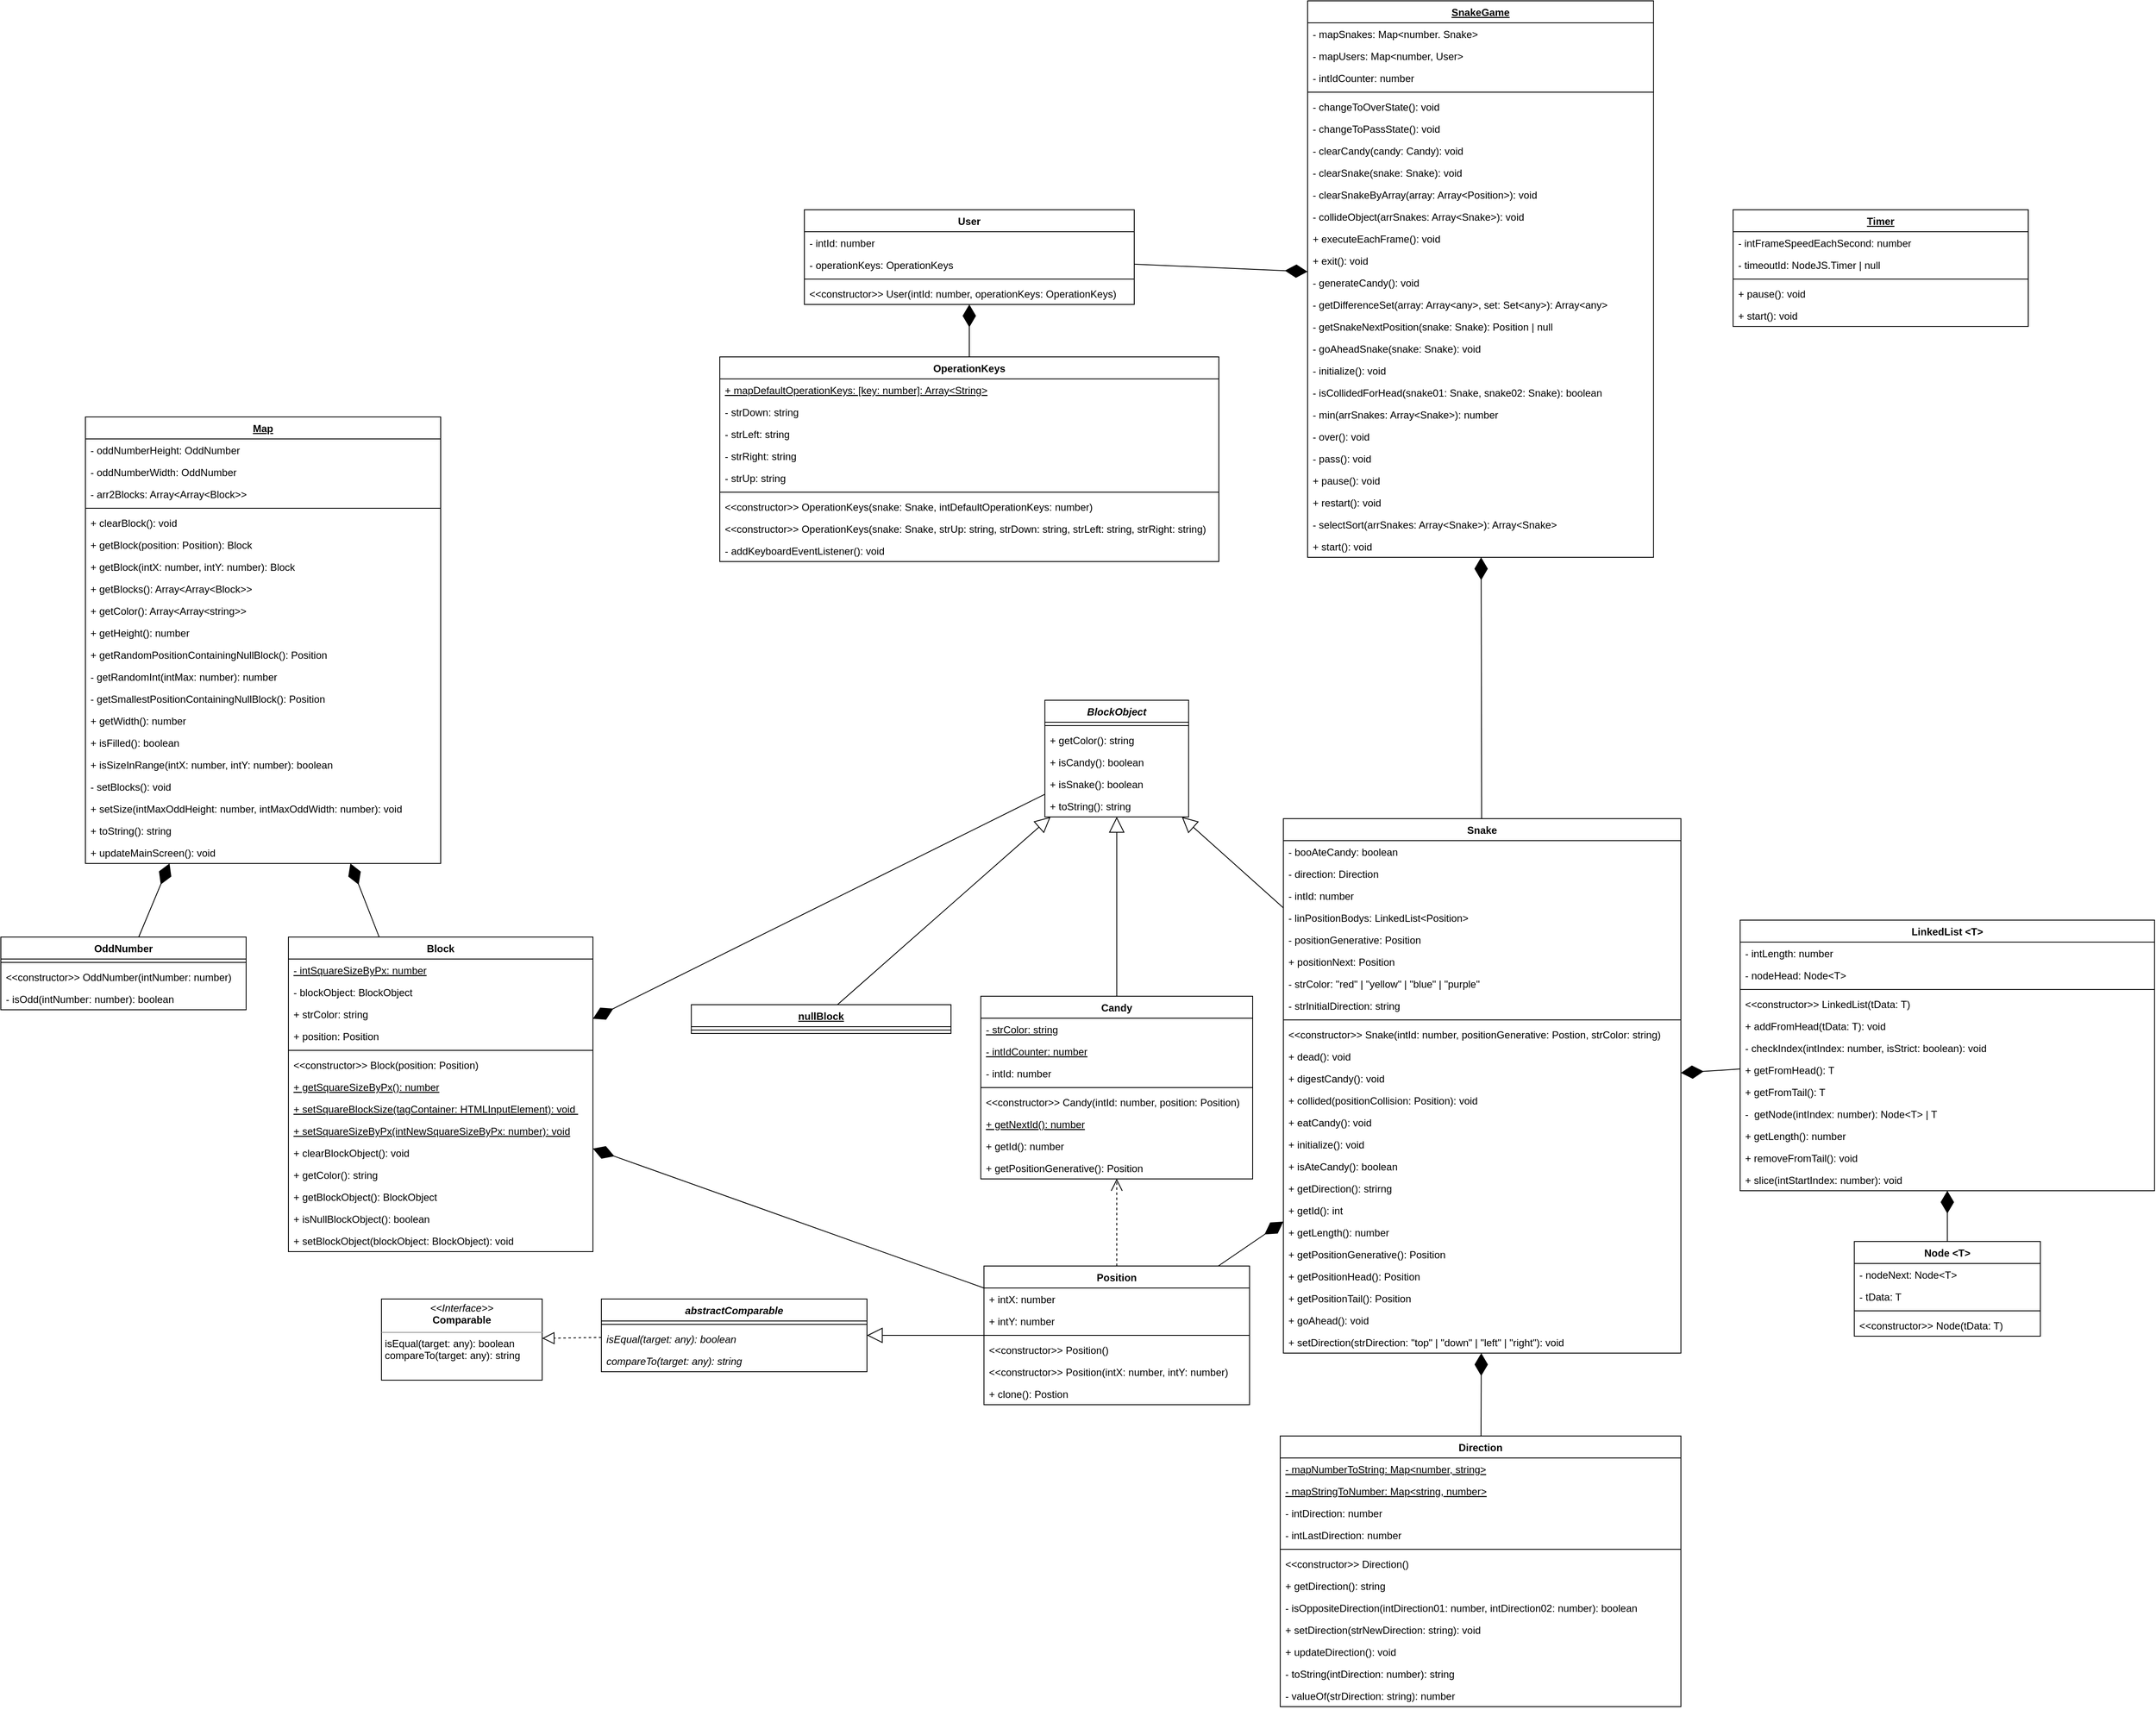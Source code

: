 <mxfile version="17.1.3" type="device"><diagram id="-x__rFg6DGPcQxxkJNO-" name="Class Diagram"><mxGraphModel dx="2725" dy="1443" grid="1" gridSize="10" guides="1" tooltips="1" connect="1" arrows="1" fold="1" page="1" pageScale="1" pageWidth="827" pageHeight="1169" math="0" shadow="0"><root><mxCell id="0"/><mxCell id="1" parent="0"/><mxCell id="clYfBH-qzHaw-EdaKUw3-1" value="Snake" style="swimlane;fontStyle=1;align=center;verticalAlign=top;childLayout=stackLayout;horizontal=1;startSize=26;horizontalStack=0;resizeParent=1;resizeParentMax=0;resizeLast=0;collapsible=1;marginBottom=0;" parent="1" vertex="1"><mxGeometry x="1536.31" y="1060" width="470" height="632" as="geometry"/></mxCell><mxCell id="SxIHBt7nhJ9sXEhBQ8QI-64" value="- booAteCandy: boolean" style="text;strokeColor=none;fillColor=none;align=left;verticalAlign=top;spacingLeft=4;spacingRight=4;overflow=hidden;rotatable=0;points=[[0,0.5],[1,0.5]];portConstraint=eastwest;" parent="clYfBH-qzHaw-EdaKUw3-1" vertex="1"><mxGeometry y="26" width="470" height="26" as="geometry"/></mxCell><mxCell id="clYfBH-qzHaw-EdaKUw3-21" value="- direction: Direction" style="text;strokeColor=none;fillColor=none;align=left;verticalAlign=top;spacingLeft=4;spacingRight=4;overflow=hidden;rotatable=0;points=[[0,0.5],[1,0.5]];portConstraint=eastwest;" parent="clYfBH-qzHaw-EdaKUw3-1" vertex="1"><mxGeometry y="52" width="470" height="26" as="geometry"/></mxCell><mxCell id="ege53oyt0CPw4CMt0FKx-10" value="- intId: number" style="text;strokeColor=none;fillColor=none;align=left;verticalAlign=top;spacingLeft=4;spacingRight=4;overflow=hidden;rotatable=0;points=[[0,0.5],[1,0.5]];portConstraint=eastwest;" parent="clYfBH-qzHaw-EdaKUw3-1" vertex="1"><mxGeometry y="78" width="470" height="26" as="geometry"/></mxCell><mxCell id="clYfBH-qzHaw-EdaKUw3-13" value="- linPositionBodys: LinkedList&lt;Position&gt;" style="text;strokeColor=none;fillColor=none;align=left;verticalAlign=top;spacingLeft=4;spacingRight=4;overflow=hidden;rotatable=0;points=[[0,0.5],[1,0.5]];portConstraint=eastwest;" parent="clYfBH-qzHaw-EdaKUw3-1" vertex="1"><mxGeometry y="104" width="470" height="26" as="geometry"/></mxCell><mxCell id="clYfBH-qzHaw-EdaKUw3-19" value="- positionGenerative: Position" style="text;strokeColor=none;fillColor=none;align=left;verticalAlign=top;spacingLeft=4;spacingRight=4;overflow=hidden;rotatable=0;points=[[0,0.5],[1,0.5]];portConstraint=eastwest;" parent="clYfBH-qzHaw-EdaKUw3-1" vertex="1"><mxGeometry y="130" width="470" height="26" as="geometry"/></mxCell><mxCell id="rUN6BY_ZGk2E1Tu8R0_3-9" value="+ positionNext: Position" style="text;strokeColor=none;fillColor=none;align=left;verticalAlign=top;spacingLeft=4;spacingRight=4;overflow=hidden;rotatable=0;points=[[0,0.5],[1,0.5]];portConstraint=eastwest;" vertex="1" parent="clYfBH-qzHaw-EdaKUw3-1"><mxGeometry y="156" width="470" height="26" as="geometry"/></mxCell><mxCell id="clYfBH-qzHaw-EdaKUw3-20" value="- strColor: &quot;red&quot; | &quot;yellow&quot; | &quot;blue&quot; | &quot;purple&quot;" style="text;strokeColor=none;fillColor=none;align=left;verticalAlign=top;spacingLeft=4;spacingRight=4;overflow=hidden;rotatable=0;points=[[0,0.5],[1,0.5]];portConstraint=eastwest;" parent="clYfBH-qzHaw-EdaKUw3-1" vertex="1"><mxGeometry y="182" width="470" height="26" as="geometry"/></mxCell><mxCell id="rUN6BY_ZGk2E1Tu8R0_3-33" value="- strInitialDirection: string" style="text;strokeColor=none;fillColor=none;align=left;verticalAlign=top;spacingLeft=4;spacingRight=4;overflow=hidden;rotatable=0;points=[[0,0.5],[1,0.5]];portConstraint=eastwest;" vertex="1" parent="clYfBH-qzHaw-EdaKUw3-1"><mxGeometry y="208" width="470" height="26" as="geometry"/></mxCell><mxCell id="clYfBH-qzHaw-EdaKUw3-3" value="" style="line;strokeWidth=1;fillColor=none;align=left;verticalAlign=middle;spacingTop=-1;spacingLeft=3;spacingRight=3;rotatable=0;labelPosition=right;points=[];portConstraint=eastwest;" parent="clYfBH-qzHaw-EdaKUw3-1" vertex="1"><mxGeometry y="234" width="470" height="8" as="geometry"/></mxCell><mxCell id="clYfBH-qzHaw-EdaKUw3-22" value="&lt;&lt;constructor&gt;&gt; Snake(intId: number, positionGenerative: Postion, strColor: string)" style="text;strokeColor=none;fillColor=none;align=left;verticalAlign=top;spacingLeft=4;spacingRight=4;overflow=hidden;rotatable=0;points=[[0,0.5],[1,0.5]];portConstraint=eastwest;" parent="clYfBH-qzHaw-EdaKUw3-1" vertex="1"><mxGeometry y="242" width="470" height="26" as="geometry"/></mxCell><mxCell id="SxIHBt7nhJ9sXEhBQ8QI-61" value="+ dead(): void" style="text;strokeColor=none;fillColor=none;align=left;verticalAlign=top;spacingLeft=4;spacingRight=4;overflow=hidden;rotatable=0;points=[[0,0.5],[1,0.5]];portConstraint=eastwest;" parent="clYfBH-qzHaw-EdaKUw3-1" vertex="1"><mxGeometry y="268" width="470" height="26" as="geometry"/></mxCell><mxCell id="8wV2-383q7NhTbzTVw4y-1" value="+ digestCandy(): void" style="text;strokeColor=none;fillColor=none;align=left;verticalAlign=top;spacingLeft=4;spacingRight=4;overflow=hidden;rotatable=0;points=[[0,0.5],[1,0.5]];portConstraint=eastwest;" parent="clYfBH-qzHaw-EdaKUw3-1" vertex="1"><mxGeometry y="294" width="470" height="26" as="geometry"/></mxCell><mxCell id="SxIHBt7nhJ9sXEhBQ8QI-63" value="+ collided(positionCollision: Position): void" style="text;strokeColor=none;fillColor=none;align=left;verticalAlign=top;spacingLeft=4;spacingRight=4;overflow=hidden;rotatable=0;points=[[0,0.5],[1,0.5]];portConstraint=eastwest;" parent="clYfBH-qzHaw-EdaKUw3-1" vertex="1"><mxGeometry y="320" width="470" height="26" as="geometry"/></mxCell><mxCell id="SxIHBt7nhJ9sXEhBQ8QI-65" value="+ eatCandy(): void" style="text;strokeColor=none;fillColor=none;align=left;verticalAlign=top;spacingLeft=4;spacingRight=4;overflow=hidden;rotatable=0;points=[[0,0.5],[1,0.5]];portConstraint=eastwest;fontStyle=0" parent="clYfBH-qzHaw-EdaKUw3-1" vertex="1"><mxGeometry y="346" width="470" height="26" as="geometry"/></mxCell><mxCell id="rUN6BY_ZGk2E1Tu8R0_3-34" value="+ initialize(): void" style="text;strokeColor=none;fillColor=none;align=left;verticalAlign=top;spacingLeft=4;spacingRight=4;overflow=hidden;rotatable=0;points=[[0,0.5],[1,0.5]];portConstraint=eastwest;" vertex="1" parent="clYfBH-qzHaw-EdaKUw3-1"><mxGeometry y="372" width="470" height="26" as="geometry"/></mxCell><mxCell id="SxIHBt7nhJ9sXEhBQ8QI-66" value="+ isAteCandy(): boolean" style="text;strokeColor=none;fillColor=none;align=left;verticalAlign=top;spacingLeft=4;spacingRight=4;overflow=hidden;rotatable=0;points=[[0,0.5],[1,0.5]];portConstraint=eastwest;" parent="clYfBH-qzHaw-EdaKUw3-1" vertex="1"><mxGeometry y="398" width="470" height="26" as="geometry"/></mxCell><mxCell id="SxIHBt7nhJ9sXEhBQ8QI-58" value="+ getDirection(): strirng" style="text;strokeColor=none;fillColor=none;align=left;verticalAlign=top;spacingLeft=4;spacingRight=4;overflow=hidden;rotatable=0;points=[[0,0.5],[1,0.5]];portConstraint=eastwest;" parent="clYfBH-qzHaw-EdaKUw3-1" vertex="1"><mxGeometry y="424" width="470" height="26" as="geometry"/></mxCell><mxCell id="rUN6BY_ZGk2E1Tu8R0_3-14" value="+ getId(): int" style="text;strokeColor=none;fillColor=none;align=left;verticalAlign=top;spacingLeft=4;spacingRight=4;overflow=hidden;rotatable=0;points=[[0,0.5],[1,0.5]];portConstraint=eastwest;" vertex="1" parent="clYfBH-qzHaw-EdaKUw3-1"><mxGeometry y="450" width="470" height="26" as="geometry"/></mxCell><mxCell id="clYfBH-qzHaw-EdaKUw3-4" value="+ getLength(): number" style="text;strokeColor=none;fillColor=none;align=left;verticalAlign=top;spacingLeft=4;spacingRight=4;overflow=hidden;rotatable=0;points=[[0,0.5],[1,0.5]];portConstraint=eastwest;" parent="clYfBH-qzHaw-EdaKUw3-1" vertex="1"><mxGeometry y="476" width="470" height="26" as="geometry"/></mxCell><mxCell id="VmOEBmKoNHRVTjh_6aRp-22" value="+ getPositionGenerative(): Position" style="text;strokeColor=none;fillColor=none;align=left;verticalAlign=top;spacingLeft=4;spacingRight=4;overflow=hidden;rotatable=0;points=[[0,0.5],[1,0.5]];portConstraint=eastwest;" parent="clYfBH-qzHaw-EdaKUw3-1" vertex="1"><mxGeometry y="502" width="470" height="26" as="geometry"/></mxCell><mxCell id="rUN6BY_ZGk2E1Tu8R0_3-4" value="+ getPositionHead(): Position" style="text;strokeColor=none;fillColor=none;align=left;verticalAlign=top;spacingLeft=4;spacingRight=4;overflow=hidden;rotatable=0;points=[[0,0.5],[1,0.5]];portConstraint=eastwest;" vertex="1" parent="clYfBH-qzHaw-EdaKUw3-1"><mxGeometry y="528" width="470" height="26" as="geometry"/></mxCell><mxCell id="rUN6BY_ZGk2E1Tu8R0_3-21" value="+ getPositionTail(): Position" style="text;strokeColor=none;fillColor=none;align=left;verticalAlign=top;spacingLeft=4;spacingRight=4;overflow=hidden;rotatable=0;points=[[0,0.5],[1,0.5]];portConstraint=eastwest;" vertex="1" parent="clYfBH-qzHaw-EdaKUw3-1"><mxGeometry y="554" width="470" height="26" as="geometry"/></mxCell><mxCell id="8wV2-383q7NhTbzTVw4y-2" value="+ goAhead(): void" style="text;strokeColor=none;fillColor=none;align=left;verticalAlign=top;spacingLeft=4;spacingRight=4;overflow=hidden;rotatable=0;points=[[0,0.5],[1,0.5]];portConstraint=eastwest;" parent="clYfBH-qzHaw-EdaKUw3-1" vertex="1"><mxGeometry y="580" width="470" height="26" as="geometry"/></mxCell><mxCell id="SxIHBt7nhJ9sXEhBQ8QI-59" value="+ setDirection(strDirection: &quot;top&quot; | &quot;down&quot; | &quot;left&quot; | &quot;right&quot;): void" style="text;strokeColor=none;fillColor=none;align=left;verticalAlign=top;spacingLeft=4;spacingRight=4;overflow=hidden;rotatable=0;points=[[0,0.5],[1,0.5]];portConstraint=eastwest;" parent="clYfBH-qzHaw-EdaKUw3-1" vertex="1"><mxGeometry y="606" width="470" height="26" as="geometry"/></mxCell><mxCell id="clYfBH-qzHaw-EdaKUw3-9" value="Map" style="swimlane;fontStyle=5;align=center;verticalAlign=top;childLayout=stackLayout;horizontal=1;startSize=26;horizontalStack=0;resizeParent=1;resizeParentMax=0;resizeLast=0;collapsible=1;marginBottom=0;" parent="1" vertex="1"><mxGeometry x="120" y="585" width="420" height="528" as="geometry"/></mxCell><mxCell id="SxIHBt7nhJ9sXEhBQ8QI-78" value="- oddNumberHeight: OddNumber" style="text;strokeColor=none;fillColor=none;align=left;verticalAlign=top;spacingLeft=4;spacingRight=4;overflow=hidden;rotatable=0;points=[[0,0.5],[1,0.5]];portConstraint=eastwest;" parent="clYfBH-qzHaw-EdaKUw3-9" vertex="1"><mxGeometry y="26" width="420" height="26" as="geometry"/></mxCell><mxCell id="lkDX2PLxKYbPPZD99Em_-1" value="- oddNumberWidth: OddNumber" style="text;strokeColor=none;fillColor=none;align=left;verticalAlign=top;spacingLeft=4;spacingRight=4;overflow=hidden;rotatable=0;points=[[0,0.5],[1,0.5]];portConstraint=eastwest;" parent="clYfBH-qzHaw-EdaKUw3-9" vertex="1"><mxGeometry y="52" width="420" height="26" as="geometry"/></mxCell><mxCell id="SxIHBt7nhJ9sXEhBQ8QI-83" value="- arr2Blocks: Array&lt;Array&lt;Block&gt;&gt;" style="text;strokeColor=none;fillColor=none;align=left;verticalAlign=top;spacingLeft=4;spacingRight=4;overflow=hidden;rotatable=0;points=[[0,0.5],[1,0.5]];portConstraint=eastwest;" parent="clYfBH-qzHaw-EdaKUw3-9" vertex="1"><mxGeometry y="78" width="420" height="26" as="geometry"/></mxCell><mxCell id="clYfBH-qzHaw-EdaKUw3-11" value="" style="line;strokeWidth=1;fillColor=none;align=left;verticalAlign=middle;spacingTop=-1;spacingLeft=3;spacingRight=3;rotatable=0;labelPosition=right;points=[];portConstraint=eastwest;" parent="clYfBH-qzHaw-EdaKUw3-9" vertex="1"><mxGeometry y="104" width="420" height="8" as="geometry"/></mxCell><mxCell id="rUN6BY_ZGk2E1Tu8R0_3-1" value="+ clearBlock(): void" style="text;strokeColor=none;fillColor=none;align=left;verticalAlign=top;spacingLeft=4;spacingRight=4;overflow=hidden;rotatable=0;points=[[0,0.5],[1,0.5]];portConstraint=eastwest;fontStyle=0" vertex="1" parent="clYfBH-qzHaw-EdaKUw3-9"><mxGeometry y="112" width="420" height="26" as="geometry"/></mxCell><mxCell id="rUN6BY_ZGk2E1Tu8R0_3-13" value="+ getBlock(position: Position): Block" style="text;strokeColor=none;fillColor=none;align=left;verticalAlign=top;spacingLeft=4;spacingRight=4;overflow=hidden;rotatable=0;points=[[0,0.5],[1,0.5]];portConstraint=eastwest;" vertex="1" parent="clYfBH-qzHaw-EdaKUw3-9"><mxGeometry y="138" width="420" height="26" as="geometry"/></mxCell><mxCell id="VmOEBmKoNHRVTjh_6aRp-1" value="+ getBlock(intX: number, intY: number): Block" style="text;strokeColor=none;fillColor=none;align=left;verticalAlign=top;spacingLeft=4;spacingRight=4;overflow=hidden;rotatable=0;points=[[0,0.5],[1,0.5]];portConstraint=eastwest;" parent="clYfBH-qzHaw-EdaKUw3-9" vertex="1"><mxGeometry y="164" width="420" height="26" as="geometry"/></mxCell><mxCell id="Zyw66iMq9YVfYbZBM4kD-1" value="+ getBlocks(): Array&lt;Array&lt;Block&gt;&gt;" style="text;strokeColor=none;fillColor=none;align=left;verticalAlign=top;spacingLeft=4;spacingRight=4;overflow=hidden;rotatable=0;points=[[0,0.5],[1,0.5]];portConstraint=eastwest;" parent="clYfBH-qzHaw-EdaKUw3-9" vertex="1"><mxGeometry y="190" width="420" height="26" as="geometry"/></mxCell><mxCell id="VmOEBmKoNHRVTjh_6aRp-2" value="+ getColor(): Array&lt;Array&lt;string&gt;&gt;" style="text;strokeColor=none;fillColor=none;align=left;verticalAlign=top;spacingLeft=4;spacingRight=4;overflow=hidden;rotatable=0;points=[[0,0.5],[1,0.5]];portConstraint=eastwest;" parent="clYfBH-qzHaw-EdaKUw3-9" vertex="1"><mxGeometry y="216" width="420" height="26" as="geometry"/></mxCell><mxCell id="UoRBtAua1ezrWcHrxa7w-1" value="+ getHeight(): number" style="text;strokeColor=none;fillColor=none;align=left;verticalAlign=top;spacingLeft=4;spacingRight=4;overflow=hidden;rotatable=0;points=[[0,0.5],[1,0.5]];portConstraint=eastwest;" parent="clYfBH-qzHaw-EdaKUw3-9" vertex="1"><mxGeometry y="242" width="420" height="26" as="geometry"/></mxCell><mxCell id="ege53oyt0CPw4CMt0FKx-37" value="+ getRandomPositionContainingNullBlock(): Position" style="text;strokeColor=none;fillColor=none;align=left;verticalAlign=top;spacingLeft=4;spacingRight=4;overflow=hidden;rotatable=0;points=[[0,0.5],[1,0.5]];portConstraint=eastwest;fontStyle=0" parent="clYfBH-qzHaw-EdaKUw3-9" vertex="1"><mxGeometry y="268" width="420" height="26" as="geometry"/></mxCell><mxCell id="VmOEBmKoNHRVTjh_6aRp-4" value="- getRandomInt(intMax: number): number" style="text;strokeColor=none;fillColor=none;align=left;verticalAlign=top;spacingLeft=4;spacingRight=4;overflow=hidden;rotatable=0;points=[[0,0.5],[1,0.5]];portConstraint=eastwest;fontStyle=0" parent="clYfBH-qzHaw-EdaKUw3-9" vertex="1"><mxGeometry y="294" width="420" height="26" as="geometry"/></mxCell><mxCell id="rUN6BY_ZGk2E1Tu8R0_3-54" value="- getSmallestPositionContainingNullBlock(): Position" style="text;strokeColor=none;fillColor=none;align=left;verticalAlign=top;spacingLeft=4;spacingRight=4;overflow=hidden;rotatable=0;points=[[0,0.5],[1,0.5]];portConstraint=eastwest;fontStyle=0" vertex="1" parent="clYfBH-qzHaw-EdaKUw3-9"><mxGeometry y="320" width="420" height="26" as="geometry"/></mxCell><mxCell id="UoRBtAua1ezrWcHrxa7w-2" value="+ getWidth(): number" style="text;strokeColor=none;fillColor=none;align=left;verticalAlign=top;spacingLeft=4;spacingRight=4;overflow=hidden;rotatable=0;points=[[0,0.5],[1,0.5]];portConstraint=eastwest;" parent="clYfBH-qzHaw-EdaKUw3-9" vertex="1"><mxGeometry y="346" width="420" height="26" as="geometry"/></mxCell><mxCell id="rUN6BY_ZGk2E1Tu8R0_3-43" value="+ isFilled(): boolean" style="text;strokeColor=none;fillColor=none;align=left;verticalAlign=top;spacingLeft=4;spacingRight=4;overflow=hidden;rotatable=0;points=[[0,0.5],[1,0.5]];portConstraint=eastwest;fontStyle=0" vertex="1" parent="clYfBH-qzHaw-EdaKUw3-9"><mxGeometry y="372" width="420" height="26" as="geometry"/></mxCell><mxCell id="rUN6BY_ZGk2E1Tu8R0_3-6" value="+ isSizeInRange(intX: number, intY: number): boolean" style="text;strokeColor=none;fillColor=none;align=left;verticalAlign=top;spacingLeft=4;spacingRight=4;overflow=hidden;rotatable=0;points=[[0,0.5],[1,0.5]];portConstraint=eastwest;fontStyle=0" vertex="1" parent="clYfBH-qzHaw-EdaKUw3-9"><mxGeometry y="398" width="420" height="26" as="geometry"/></mxCell><mxCell id="Zyw66iMq9YVfYbZBM4kD-2" value="- setBlocks(): void" style="text;strokeColor=none;fillColor=none;align=left;verticalAlign=top;spacingLeft=4;spacingRight=4;overflow=hidden;rotatable=0;points=[[0,0.5],[1,0.5]];portConstraint=eastwest;" parent="clYfBH-qzHaw-EdaKUw3-9" vertex="1"><mxGeometry y="424" width="420" height="26" as="geometry"/></mxCell><mxCell id="SxIHBt7nhJ9sXEhBQ8QI-55" value="+ setSize(intMaxOddHeight: number, intMaxOddWidth: number): void" style="text;strokeColor=none;fillColor=none;align=left;verticalAlign=top;spacingLeft=4;spacingRight=4;overflow=hidden;rotatable=0;points=[[0,0.5],[1,0.5]];portConstraint=eastwest;" parent="clYfBH-qzHaw-EdaKUw3-9" vertex="1"><mxGeometry y="450" width="420" height="26" as="geometry"/></mxCell><mxCell id="rUN6BY_ZGk2E1Tu8R0_3-2" value="+ toString(): string" style="text;strokeColor=none;fillColor=none;align=left;verticalAlign=top;spacingLeft=4;spacingRight=4;overflow=hidden;rotatable=0;points=[[0,0.5],[1,0.5]];portConstraint=eastwest;" vertex="1" parent="clYfBH-qzHaw-EdaKUw3-9"><mxGeometry y="476" width="420" height="26" as="geometry"/></mxCell><mxCell id="rUN6BY_ZGk2E1Tu8R0_3-36" value="+ updateMainScreen(): void" style="text;strokeColor=none;fillColor=none;align=left;verticalAlign=top;spacingLeft=4;spacingRight=4;overflow=hidden;rotatable=0;points=[[0,0.5],[1,0.5]];portConstraint=eastwest;" vertex="1" parent="clYfBH-qzHaw-EdaKUw3-9"><mxGeometry y="502" width="420" height="26" as="geometry"/></mxCell><mxCell id="clYfBH-qzHaw-EdaKUw3-14" value="Position" style="swimlane;fontStyle=1;align=center;verticalAlign=top;childLayout=stackLayout;horizontal=1;startSize=26;horizontalStack=0;resizeParent=1;resizeParentMax=0;resizeLast=0;collapsible=1;marginBottom=0;" parent="1" vertex="1"><mxGeometry x="1182.31" y="1589" width="314" height="164" as="geometry"/></mxCell><mxCell id="clYfBH-qzHaw-EdaKUw3-15" value="+ intX: number" style="text;strokeColor=none;fillColor=none;align=left;verticalAlign=top;spacingLeft=4;spacingRight=4;overflow=hidden;rotatable=0;points=[[0,0.5],[1,0.5]];portConstraint=eastwest;" parent="clYfBH-qzHaw-EdaKUw3-14" vertex="1"><mxGeometry y="26" width="314" height="26" as="geometry"/></mxCell><mxCell id="clYfBH-qzHaw-EdaKUw3-18" value="+ intY: number" style="text;strokeColor=none;fillColor=none;align=left;verticalAlign=top;spacingLeft=4;spacingRight=4;overflow=hidden;rotatable=0;points=[[0,0.5],[1,0.5]];portConstraint=eastwest;" parent="clYfBH-qzHaw-EdaKUw3-14" vertex="1"><mxGeometry y="52" width="314" height="26" as="geometry"/></mxCell><mxCell id="clYfBH-qzHaw-EdaKUw3-16" value="" style="line;strokeWidth=1;fillColor=none;align=left;verticalAlign=middle;spacingTop=-1;spacingLeft=3;spacingRight=3;rotatable=0;labelPosition=right;points=[];portConstraint=eastwest;" parent="clYfBH-qzHaw-EdaKUw3-14" vertex="1"><mxGeometry y="78" width="314" height="8" as="geometry"/></mxCell><mxCell id="rUN6BY_ZGk2E1Tu8R0_3-31" value="&lt;&lt;constructor&gt;&gt; Position()" style="text;strokeColor=none;fillColor=none;align=left;verticalAlign=top;spacingLeft=4;spacingRight=4;overflow=hidden;rotatable=0;points=[[0,0.5],[1,0.5]];portConstraint=eastwest;" vertex="1" parent="clYfBH-qzHaw-EdaKUw3-14"><mxGeometry y="86" width="314" height="26" as="geometry"/></mxCell><mxCell id="LCRfnKYmyPA0FU97fida-1" value="&lt;&lt;constructor&gt;&gt; Position(intX: number, intY: number)" style="text;strokeColor=none;fillColor=none;align=left;verticalAlign=top;spacingLeft=4;spacingRight=4;overflow=hidden;rotatable=0;points=[[0,0.5],[1,0.5]];portConstraint=eastwest;" parent="clYfBH-qzHaw-EdaKUw3-14" vertex="1"><mxGeometry y="112" width="314" height="26" as="geometry"/></mxCell><mxCell id="rUN6BY_ZGk2E1Tu8R0_3-32" value="+ clone(): Postion" style="text;strokeColor=none;fillColor=none;align=left;verticalAlign=top;spacingLeft=4;spacingRight=4;overflow=hidden;rotatable=0;points=[[0,0.5],[1,0.5]];portConstraint=eastwest;" vertex="1" parent="clYfBH-qzHaw-EdaKUw3-14"><mxGeometry y="138" width="314" height="26" as="geometry"/></mxCell><mxCell id="ege53oyt0CPw4CMt0FKx-2" value="Block" style="swimlane;fontStyle=1;align=center;verticalAlign=top;childLayout=stackLayout;horizontal=1;startSize=26;horizontalStack=0;resizeParent=1;resizeParentMax=0;resizeLast=0;collapsible=1;marginBottom=0;" parent="1" vertex="1"><mxGeometry x="360" y="1200" width="360" height="372" as="geometry"/></mxCell><mxCell id="SxIHBt7nhJ9sXEhBQ8QI-67" value="- intSquareSizeByPx: number" style="text;strokeColor=none;fillColor=none;align=left;verticalAlign=top;spacingLeft=4;spacingRight=4;overflow=hidden;rotatable=0;points=[[0,0.5],[1,0.5]];portConstraint=eastwest;fontStyle=4" parent="ege53oyt0CPw4CMt0FKx-2" vertex="1"><mxGeometry y="26" width="360" height="26" as="geometry"/></mxCell><mxCell id="ege53oyt0CPw4CMt0FKx-3" value="- blockObject: BlockObject" style="text;strokeColor=none;fillColor=none;align=left;verticalAlign=top;spacingLeft=4;spacingRight=4;overflow=hidden;rotatable=0;points=[[0,0.5],[1,0.5]];portConstraint=eastwest;" parent="ege53oyt0CPw4CMt0FKx-2" vertex="1"><mxGeometry y="52" width="360" height="26" as="geometry"/></mxCell><mxCell id="SxIHBt7nhJ9sXEhBQ8QI-56" value="+ strColor: string" style="text;strokeColor=none;fillColor=none;align=left;verticalAlign=top;spacingLeft=4;spacingRight=4;overflow=hidden;rotatable=0;points=[[0,0.5],[1,0.5]];portConstraint=eastwest;" parent="ege53oyt0CPw4CMt0FKx-2" vertex="1"><mxGeometry y="78" width="360" height="26" as="geometry"/></mxCell><mxCell id="ege53oyt0CPw4CMt0FKx-45" value="+ position: Position" style="text;strokeColor=none;fillColor=none;align=left;verticalAlign=top;spacingLeft=4;spacingRight=4;overflow=hidden;rotatable=0;points=[[0,0.5],[1,0.5]];portConstraint=eastwest;" parent="ege53oyt0CPw4CMt0FKx-2" vertex="1"><mxGeometry y="104" width="360" height="26" as="geometry"/></mxCell><mxCell id="ege53oyt0CPw4CMt0FKx-4" value="" style="line;strokeWidth=1;fillColor=none;align=left;verticalAlign=middle;spacingTop=-1;spacingLeft=3;spacingRight=3;rotatable=0;labelPosition=right;points=[];portConstraint=eastwest;" parent="ege53oyt0CPw4CMt0FKx-2" vertex="1"><mxGeometry y="130" width="360" height="8" as="geometry"/></mxCell><mxCell id="ege53oyt0CPw4CMt0FKx-5" value="&lt;&lt;constructor&gt;&gt; Block(position: Position)" style="text;strokeColor=none;fillColor=none;align=left;verticalAlign=top;spacingLeft=4;spacingRight=4;overflow=hidden;rotatable=0;points=[[0,0.5],[1,0.5]];portConstraint=eastwest;" parent="ege53oyt0CPw4CMt0FKx-2" vertex="1"><mxGeometry y="138" width="360" height="26" as="geometry"/></mxCell><mxCell id="UoRBtAua1ezrWcHrxa7w-3" value="+ getSquareSizeByPx(): number" style="text;strokeColor=none;fillColor=none;align=left;verticalAlign=top;spacingLeft=4;spacingRight=4;overflow=hidden;rotatable=0;points=[[0,0.5],[1,0.5]];portConstraint=eastwest;fontStyle=4" parent="ege53oyt0CPw4CMt0FKx-2" vertex="1"><mxGeometry y="164" width="360" height="26" as="geometry"/></mxCell><mxCell id="SxIHBt7nhJ9sXEhBQ8QI-80" value="+ setSquareBlockSize(tagContainer: HTMLInputElement): void " style="text;strokeColor=none;fillColor=none;align=left;verticalAlign=top;spacingLeft=4;spacingRight=4;overflow=hidden;rotatable=0;points=[[0,0.5],[1,0.5]];portConstraint=eastwest;fontStyle=4" parent="ege53oyt0CPw4CMt0FKx-2" vertex="1"><mxGeometry y="190" width="360" height="26" as="geometry"/></mxCell><mxCell id="kNiiSo3ZMlu36A6QErTY-5" value="+ setSquareSizeByPx(intNewSquareSizeByPx: number): void" style="text;strokeColor=none;fillColor=none;align=left;verticalAlign=top;spacingLeft=4;spacingRight=4;overflow=hidden;rotatable=0;points=[[0,0.5],[1,0.5]];portConstraint=eastwest;fontStyle=4" parent="ege53oyt0CPw4CMt0FKx-2" vertex="1"><mxGeometry y="216" width="360" height="26" as="geometry"/></mxCell><mxCell id="FHxIMTbrSkWAFqJ-gDLV-3" value="+ clearBlockObject(): void" style="text;strokeColor=none;fillColor=none;align=left;verticalAlign=top;spacingLeft=4;spacingRight=4;overflow=hidden;rotatable=0;points=[[0,0.5],[1,0.5]];portConstraint=eastwest;" parent="ege53oyt0CPw4CMt0FKx-2" vertex="1"><mxGeometry y="242" width="360" height="26" as="geometry"/></mxCell><mxCell id="rUN6BY_ZGk2E1Tu8R0_3-42" value="+ getColor(): string" style="text;strokeColor=none;fillColor=none;align=left;verticalAlign=top;spacingLeft=4;spacingRight=4;overflow=hidden;rotatable=0;points=[[0,0.5],[1,0.5]];portConstraint=eastwest;" vertex="1" parent="ege53oyt0CPw4CMt0FKx-2"><mxGeometry y="268" width="360" height="26" as="geometry"/></mxCell><mxCell id="ege53oyt0CPw4CMt0FKx-39" value="+ getBlockObject(): BlockObject" style="text;strokeColor=none;fillColor=none;align=left;verticalAlign=top;spacingLeft=4;spacingRight=4;overflow=hidden;rotatable=0;points=[[0,0.5],[1,0.5]];portConstraint=eastwest;" parent="ege53oyt0CPw4CMt0FKx-2" vertex="1"><mxGeometry y="294" width="360" height="26" as="geometry"/></mxCell><mxCell id="rUN6BY_ZGk2E1Tu8R0_3-41" value="+ isNullBlockObject(): boolean" style="text;strokeColor=none;fillColor=none;align=left;verticalAlign=top;spacingLeft=4;spacingRight=4;overflow=hidden;rotatable=0;points=[[0,0.5],[1,0.5]];portConstraint=eastwest;" vertex="1" parent="ege53oyt0CPw4CMt0FKx-2"><mxGeometry y="320" width="360" height="26" as="geometry"/></mxCell><mxCell id="JjSKObmvxUcNCBcGb6ct-1" value="+ setBlockObject(blockObject: BlockObject): void" style="text;strokeColor=none;fillColor=none;align=left;verticalAlign=top;spacingLeft=4;spacingRight=4;overflow=hidden;rotatable=0;points=[[0,0.5],[1,0.5]];portConstraint=eastwest;" parent="ege53oyt0CPw4CMt0FKx-2" vertex="1"><mxGeometry y="346" width="360" height="26" as="geometry"/></mxCell><mxCell id="ege53oyt0CPw4CMt0FKx-6" value="Candy" style="swimlane;fontStyle=1;align=center;verticalAlign=top;childLayout=stackLayout;horizontal=1;startSize=26;horizontalStack=0;resizeParent=1;resizeParentMax=0;resizeLast=0;collapsible=1;marginBottom=0;" parent="1" vertex="1"><mxGeometry x="1178.62" y="1270" width="321.38" height="216" as="geometry"/></mxCell><mxCell id="SxIHBt7nhJ9sXEhBQ8QI-53" value="- strColor: string" style="text;strokeColor=none;fillColor=none;align=left;verticalAlign=top;spacingLeft=4;spacingRight=4;overflow=hidden;rotatable=0;points=[[0,0.5],[1,0.5]];portConstraint=eastwest;fontStyle=4" parent="ege53oyt0CPw4CMt0FKx-6" vertex="1"><mxGeometry y="26" width="321.38" height="26" as="geometry"/></mxCell><mxCell id="rUN6BY_ZGk2E1Tu8R0_3-44" value="- intIdCounter: number" style="text;strokeColor=none;fillColor=none;align=left;verticalAlign=top;spacingLeft=4;spacingRight=4;overflow=hidden;rotatable=0;points=[[0,0.5],[1,0.5]];portConstraint=eastwest;fontStyle=4" vertex="1" parent="ege53oyt0CPw4CMt0FKx-6"><mxGeometry y="52" width="321.38" height="26" as="geometry"/></mxCell><mxCell id="rUN6BY_ZGk2E1Tu8R0_3-45" value="- intId: number" style="text;strokeColor=none;fillColor=none;align=left;verticalAlign=top;spacingLeft=4;spacingRight=4;overflow=hidden;rotatable=0;points=[[0,0.5],[1,0.5]];portConstraint=eastwest;fontStyle=0" vertex="1" parent="ege53oyt0CPw4CMt0FKx-6"><mxGeometry y="78" width="321.38" height="26" as="geometry"/></mxCell><mxCell id="ege53oyt0CPw4CMt0FKx-8" value="" style="line;strokeWidth=1;fillColor=none;align=left;verticalAlign=middle;spacingTop=-1;spacingLeft=3;spacingRight=3;rotatable=0;labelPosition=right;points=[];portConstraint=eastwest;" parent="ege53oyt0CPw4CMt0FKx-6" vertex="1"><mxGeometry y="104" width="321.38" height="8" as="geometry"/></mxCell><mxCell id="ege53oyt0CPw4CMt0FKx-9" value="&lt;&lt;constructor&gt;&gt; Candy(intId: number, position: Position)" style="text;strokeColor=none;fillColor=none;align=left;verticalAlign=top;spacingLeft=4;spacingRight=4;overflow=hidden;rotatable=0;points=[[0,0.5],[1,0.5]];portConstraint=eastwest;" parent="ege53oyt0CPw4CMt0FKx-6" vertex="1"><mxGeometry y="112" width="321.38" height="26" as="geometry"/></mxCell><mxCell id="rUN6BY_ZGk2E1Tu8R0_3-46" value="+ getNextId(): number" style="text;strokeColor=none;fillColor=none;align=left;verticalAlign=top;spacingLeft=4;spacingRight=4;overflow=hidden;rotatable=0;points=[[0,0.5],[1,0.5]];portConstraint=eastwest;fontStyle=4" vertex="1" parent="ege53oyt0CPw4CMt0FKx-6"><mxGeometry y="138" width="321.38" height="26" as="geometry"/></mxCell><mxCell id="rUN6BY_ZGk2E1Tu8R0_3-55" value="+ getId(): number" style="text;strokeColor=none;fillColor=none;align=left;verticalAlign=top;spacingLeft=4;spacingRight=4;overflow=hidden;rotatable=0;points=[[0,0.5],[1,0.5]];portConstraint=eastwest;" vertex="1" parent="ege53oyt0CPw4CMt0FKx-6"><mxGeometry y="164" width="321.38" height="26" as="geometry"/></mxCell><mxCell id="rUN6BY_ZGk2E1Tu8R0_3-53" value="+ getPositionGenerative(): Position" style="text;strokeColor=none;fillColor=none;align=left;verticalAlign=top;spacingLeft=4;spacingRight=4;overflow=hidden;rotatable=0;points=[[0,0.5],[1,0.5]];portConstraint=eastwest;" vertex="1" parent="ege53oyt0CPw4CMt0FKx-6"><mxGeometry y="190" width="321.38" height="26" as="geometry"/></mxCell><mxCell id="ege53oyt0CPw4CMt0FKx-11" value="Timer" style="swimlane;fontStyle=5;align=center;verticalAlign=top;childLayout=stackLayout;horizontal=1;startSize=26;horizontalStack=0;resizeParent=1;resizeParentMax=0;resizeLast=0;collapsible=1;marginBottom=0;" parent="1" vertex="1"><mxGeometry x="2068" y="340" width="349" height="138" as="geometry"/></mxCell><mxCell id="ege53oyt0CPw4CMt0FKx-12" value="- intFrameSpeedEachSecond: number" style="text;strokeColor=none;fillColor=none;align=left;verticalAlign=top;spacingLeft=4;spacingRight=4;overflow=hidden;rotatable=0;points=[[0,0.5],[1,0.5]];portConstraint=eastwest;" parent="ege53oyt0CPw4CMt0FKx-11" vertex="1"><mxGeometry y="26" width="349" height="26" as="geometry"/></mxCell><mxCell id="rUN6BY_ZGk2E1Tu8R0_3-12" value="- timeoutId: NodeJS.Timer | null" style="text;strokeColor=none;fillColor=none;align=left;verticalAlign=top;spacingLeft=4;spacingRight=4;overflow=hidden;rotatable=0;points=[[0,0.5],[1,0.5]];portConstraint=eastwest;" vertex="1" parent="ege53oyt0CPw4CMt0FKx-11"><mxGeometry y="52" width="349" height="26" as="geometry"/></mxCell><mxCell id="ege53oyt0CPw4CMt0FKx-13" value="" style="line;strokeWidth=1;fillColor=none;align=left;verticalAlign=middle;spacingTop=-1;spacingLeft=3;spacingRight=3;rotatable=0;labelPosition=right;points=[];portConstraint=eastwest;" parent="ege53oyt0CPw4CMt0FKx-11" vertex="1"><mxGeometry y="78" width="349" height="8" as="geometry"/></mxCell><mxCell id="VmOEBmKoNHRVTjh_6aRp-9" value="+ pause(): void" style="text;strokeColor=none;fillColor=none;align=left;verticalAlign=top;spacingLeft=4;spacingRight=4;overflow=hidden;rotatable=0;points=[[0,0.5],[1,0.5]];portConstraint=eastwest;" parent="ege53oyt0CPw4CMt0FKx-11" vertex="1"><mxGeometry y="86" width="349" height="26" as="geometry"/></mxCell><mxCell id="ege53oyt0CPw4CMt0FKx-14" value="+ start(): void" style="text;strokeColor=none;fillColor=none;align=left;verticalAlign=top;spacingLeft=4;spacingRight=4;overflow=hidden;rotatable=0;points=[[0,0.5],[1,0.5]];portConstraint=eastwest;" parent="ege53oyt0CPw4CMt0FKx-11" vertex="1"><mxGeometry y="112" width="349" height="26" as="geometry"/></mxCell><mxCell id="ege53oyt0CPw4CMt0FKx-19" value="SnakeGame" style="swimlane;fontStyle=5;align=center;verticalAlign=top;childLayout=stackLayout;horizontal=1;startSize=26;horizontalStack=0;resizeParent=1;resizeParentMax=0;resizeLast=0;collapsible=1;marginBottom=0;" parent="1" vertex="1"><mxGeometry x="1564.96" y="93" width="409" height="658" as="geometry"/></mxCell><mxCell id="ege53oyt0CPw4CMt0FKx-27" value="- mapSnakes: Map&lt;number. Snake&gt;" style="text;strokeColor=none;fillColor=none;align=left;verticalAlign=top;spacingLeft=4;spacingRight=4;overflow=hidden;rotatable=0;points=[[0,0.5],[1,0.5]];portConstraint=eastwest;" parent="ege53oyt0CPw4CMt0FKx-19" vertex="1"><mxGeometry y="26" width="409" height="26" as="geometry"/></mxCell><mxCell id="SxIHBt7nhJ9sXEhBQ8QI-129" value="- mapUsers: Map&lt;number, User&gt;" style="text;strokeColor=none;fillColor=none;align=left;verticalAlign=top;spacingLeft=4;spacingRight=4;overflow=hidden;rotatable=0;points=[[0,0.5],[1,0.5]];portConstraint=eastwest;" parent="ege53oyt0CPw4CMt0FKx-19" vertex="1"><mxGeometry y="52" width="409" height="26" as="geometry"/></mxCell><mxCell id="SxIHBt7nhJ9sXEhBQ8QI-124" value="- intIdCounter: number" style="text;strokeColor=none;fillColor=none;align=left;verticalAlign=top;spacingLeft=4;spacingRight=4;overflow=hidden;rotatable=0;points=[[0,0.5],[1,0.5]];portConstraint=eastwest;" parent="ege53oyt0CPw4CMt0FKx-19" vertex="1"><mxGeometry y="78" width="409" height="26" as="geometry"/></mxCell><mxCell id="ege53oyt0CPw4CMt0FKx-21" value="" style="line;strokeWidth=1;fillColor=none;align=left;verticalAlign=middle;spacingTop=-1;spacingLeft=3;spacingRight=3;rotatable=0;labelPosition=right;points=[];portConstraint=eastwest;" parent="ege53oyt0CPw4CMt0FKx-19" vertex="1"><mxGeometry y="104" width="409" height="8" as="geometry"/></mxCell><mxCell id="rUN6BY_ZGk2E1Tu8R0_3-39" value="- changeToOverState(): void" style="text;strokeColor=none;fillColor=none;align=left;verticalAlign=top;spacingLeft=4;spacingRight=4;overflow=hidden;rotatable=0;points=[[0,0.5],[1,0.5]];portConstraint=eastwest;" vertex="1" parent="ege53oyt0CPw4CMt0FKx-19"><mxGeometry y="112" width="409" height="26" as="geometry"/></mxCell><mxCell id="rUN6BY_ZGk2E1Tu8R0_3-40" value="- changeToPassState(): void" style="text;strokeColor=none;fillColor=none;align=left;verticalAlign=top;spacingLeft=4;spacingRight=4;overflow=hidden;rotatable=0;points=[[0,0.5],[1,0.5]];portConstraint=eastwest;" vertex="1" parent="ege53oyt0CPw4CMt0FKx-19"><mxGeometry y="138" width="409" height="26" as="geometry"/></mxCell><mxCell id="rUN6BY_ZGk2E1Tu8R0_3-52" value="- clearCandy(candy: Candy): void" style="text;strokeColor=none;fillColor=none;align=left;verticalAlign=top;spacingLeft=4;spacingRight=4;overflow=hidden;rotatable=0;points=[[0,0.5],[1,0.5]];portConstraint=eastwest;" vertex="1" parent="ege53oyt0CPw4CMt0FKx-19"><mxGeometry y="164" width="409" height="26" as="geometry"/></mxCell><mxCell id="rUN6BY_ZGk2E1Tu8R0_3-10" value="- clearSnake(snake: Snake): void" style="text;strokeColor=none;fillColor=none;align=left;verticalAlign=top;spacingLeft=4;spacingRight=4;overflow=hidden;rotatable=0;points=[[0,0.5],[1,0.5]];portConstraint=eastwest;" vertex="1" parent="ege53oyt0CPw4CMt0FKx-19"><mxGeometry y="190" width="409" height="26" as="geometry"/></mxCell><mxCell id="rUN6BY_ZGk2E1Tu8R0_3-56" value="- clearSnakeByArray(array: Array&lt;Position&gt;): void" style="text;strokeColor=none;fillColor=none;align=left;verticalAlign=top;spacingLeft=4;spacingRight=4;overflow=hidden;rotatable=0;points=[[0,0.5],[1,0.5]];portConstraint=eastwest;" vertex="1" parent="ege53oyt0CPw4CMt0FKx-19"><mxGeometry y="216" width="409" height="26" as="geometry"/></mxCell><mxCell id="rUN6BY_ZGk2E1Tu8R0_3-47" value="- collideObject(arrSnakes: Array&lt;Snake&gt;): void" style="text;strokeColor=none;fillColor=none;align=left;verticalAlign=top;spacingLeft=4;spacingRight=4;overflow=hidden;rotatable=0;points=[[0,0.5],[1,0.5]];portConstraint=eastwest;" vertex="1" parent="ege53oyt0CPw4CMt0FKx-19"><mxGeometry y="242" width="409" height="26" as="geometry"/></mxCell><mxCell id="ege53oyt0CPw4CMt0FKx-38" value="+ executeEachFrame(): void" style="text;strokeColor=none;fillColor=none;align=left;verticalAlign=top;spacingLeft=4;spacingRight=4;overflow=hidden;rotatable=0;points=[[0,0.5],[1,0.5]];portConstraint=eastwest;" parent="ege53oyt0CPw4CMt0FKx-19" vertex="1"><mxGeometry y="268" width="409" height="26" as="geometry"/></mxCell><mxCell id="SxIHBt7nhJ9sXEhBQ8QI-132" value="+ exit(): void" style="text;strokeColor=none;fillColor=none;align=left;verticalAlign=top;spacingLeft=4;spacingRight=4;overflow=hidden;rotatable=0;points=[[0,0.5],[1,0.5]];portConstraint=eastwest;" parent="ege53oyt0CPw4CMt0FKx-19" vertex="1"><mxGeometry y="294" width="409" height="26" as="geometry"/></mxCell><mxCell id="rUN6BY_ZGk2E1Tu8R0_3-51" value="- generateCandy(): void&#10;" style="text;strokeColor=none;fillColor=none;align=left;verticalAlign=top;spacingLeft=4;spacingRight=4;overflow=hidden;rotatable=0;points=[[0,0.5],[1,0.5]];portConstraint=eastwest;" vertex="1" parent="ege53oyt0CPw4CMt0FKx-19"><mxGeometry y="320" width="409" height="26" as="geometry"/></mxCell><mxCell id="rUN6BY_ZGk2E1Tu8R0_3-49" value="- getDifferenceSet(array: Array&lt;any&gt;, set: Set&lt;any&gt;): Array&lt;any&gt;" style="text;strokeColor=none;fillColor=none;align=left;verticalAlign=top;spacingLeft=4;spacingRight=4;overflow=hidden;rotatable=0;points=[[0,0.5],[1,0.5]];portConstraint=eastwest;" vertex="1" parent="ege53oyt0CPw4CMt0FKx-19"><mxGeometry y="346" width="409" height="26" as="geometry"/></mxCell><mxCell id="rUN6BY_ZGk2E1Tu8R0_3-11" value="- getSnakeNextPosition(snake: Snake): Position | null&#10;" style="text;strokeColor=none;fillColor=none;align=left;verticalAlign=top;spacingLeft=4;spacingRight=4;overflow=hidden;rotatable=0;points=[[0,0.5],[1,0.5]];portConstraint=eastwest;" vertex="1" parent="ege53oyt0CPw4CMt0FKx-19"><mxGeometry y="372" width="409" height="26" as="geometry"/></mxCell><mxCell id="rUN6BY_ZGk2E1Tu8R0_3-50" value="- goAheadSnake(snake: Snake): void" style="text;strokeColor=none;fillColor=none;align=left;verticalAlign=top;spacingLeft=4;spacingRight=4;overflow=hidden;rotatable=0;points=[[0,0.5],[1,0.5]];portConstraint=eastwest;" vertex="1" parent="ege53oyt0CPw4CMt0FKx-19"><mxGeometry y="398" width="409" height="26" as="geometry"/></mxCell><mxCell id="VmOEBmKoNHRVTjh_6aRp-20" value="- initialize(): void" style="text;strokeColor=none;fillColor=none;align=left;verticalAlign=top;spacingLeft=4;spacingRight=4;overflow=hidden;rotatable=0;points=[[0,0.5],[1,0.5]];portConstraint=eastwest;" parent="ege53oyt0CPw4CMt0FKx-19" vertex="1"><mxGeometry y="424" width="409" height="26" as="geometry"/></mxCell><mxCell id="rUN6BY_ZGk2E1Tu8R0_3-48" value="- isCollidedForHead(snake01: Snake, snake02: Snake): boolean" style="text;strokeColor=none;fillColor=none;align=left;verticalAlign=top;spacingLeft=4;spacingRight=4;overflow=hidden;rotatable=0;points=[[0,0.5],[1,0.5]];portConstraint=eastwest;" vertex="1" parent="ege53oyt0CPw4CMt0FKx-19"><mxGeometry y="450" width="409" height="26" as="geometry"/></mxCell><mxCell id="rUN6BY_ZGk2E1Tu8R0_3-18" value="- min(arrSnakes: Array&lt;Snake&gt;): number" style="text;strokeColor=none;fillColor=none;align=left;verticalAlign=top;spacingLeft=4;spacingRight=4;overflow=hidden;rotatable=0;points=[[0,0.5],[1,0.5]];portConstraint=eastwest;" vertex="1" parent="ege53oyt0CPw4CMt0FKx-19"><mxGeometry y="476" width="409" height="26" as="geometry"/></mxCell><mxCell id="rUN6BY_ZGk2E1Tu8R0_3-38" value="- over(): void" style="text;strokeColor=none;fillColor=none;align=left;verticalAlign=top;spacingLeft=4;spacingRight=4;overflow=hidden;rotatable=0;points=[[0,0.5],[1,0.5]];portConstraint=eastwest;" vertex="1" parent="ege53oyt0CPw4CMt0FKx-19"><mxGeometry y="502" width="409" height="26" as="geometry"/></mxCell><mxCell id="rUN6BY_ZGk2E1Tu8R0_3-37" value="- pass(): void" style="text;strokeColor=none;fillColor=none;align=left;verticalAlign=top;spacingLeft=4;spacingRight=4;overflow=hidden;rotatable=0;points=[[0,0.5],[1,0.5]];portConstraint=eastwest;" vertex="1" parent="ege53oyt0CPw4CMt0FKx-19"><mxGeometry y="528" width="409" height="26" as="geometry"/></mxCell><mxCell id="SxIHBt7nhJ9sXEhBQ8QI-131" value="+ pause(): void" style="text;strokeColor=none;fillColor=none;align=left;verticalAlign=top;spacingLeft=4;spacingRight=4;overflow=hidden;rotatable=0;points=[[0,0.5],[1,0.5]];portConstraint=eastwest;" parent="ege53oyt0CPw4CMt0FKx-19" vertex="1"><mxGeometry y="554" width="409" height="26" as="geometry"/></mxCell><mxCell id="VmOEBmKoNHRVTjh_6aRp-7" value="+ restart(): void" style="text;strokeColor=none;fillColor=none;align=left;verticalAlign=top;spacingLeft=4;spacingRight=4;overflow=hidden;rotatable=0;points=[[0,0.5],[1,0.5]];portConstraint=eastwest;" parent="ege53oyt0CPw4CMt0FKx-19" vertex="1"><mxGeometry y="580" width="409" height="26" as="geometry"/></mxCell><mxCell id="rUN6BY_ZGk2E1Tu8R0_3-17" value="- selectSort(arrSnakes: Array&lt;Snake&gt;): Array&lt;Snake&gt;" style="text;strokeColor=none;fillColor=none;align=left;verticalAlign=top;spacingLeft=4;spacingRight=4;overflow=hidden;rotatable=0;points=[[0,0.5],[1,0.5]];portConstraint=eastwest;" vertex="1" parent="ege53oyt0CPw4CMt0FKx-19"><mxGeometry y="606" width="409" height="26" as="geometry"/></mxCell><mxCell id="SxIHBt7nhJ9sXEhBQ8QI-96" value="+ start(): void" style="text;strokeColor=none;fillColor=none;align=left;verticalAlign=top;spacingLeft=4;spacingRight=4;overflow=hidden;rotatable=0;points=[[0,0.5],[1,0.5]];portConstraint=eastwest;" parent="ege53oyt0CPw4CMt0FKx-19" vertex="1"><mxGeometry y="632" width="409" height="26" as="geometry"/></mxCell><mxCell id="ege53oyt0CPw4CMt0FKx-34" value="" style="endArrow=diamondThin;endFill=1;endSize=24;html=1;rounded=0;" parent="1" source="clYfBH-qzHaw-EdaKUw3-14" target="clYfBH-qzHaw-EdaKUw3-1" edge="1"><mxGeometry width="160" relative="1" as="geometry"><mxPoint x="1366.31" y="1244" as="sourcePoint"/><mxPoint x="1526.31" y="1244" as="targetPoint"/></mxGeometry></mxCell><mxCell id="ege53oyt0CPw4CMt0FKx-40" value="BlockObject" style="swimlane;fontStyle=3;align=center;verticalAlign=top;childLayout=stackLayout;horizontal=1;startSize=26;horizontalStack=0;resizeParent=1;resizeParentMax=0;resizeLast=0;collapsible=1;marginBottom=0;" parent="1" vertex="1"><mxGeometry x="1254.31" y="920" width="170" height="138" as="geometry"/></mxCell><mxCell id="ege53oyt0CPw4CMt0FKx-41" value="" style="line;strokeWidth=1;fillColor=none;align=left;verticalAlign=middle;spacingTop=-1;spacingLeft=3;spacingRight=3;rotatable=0;labelPosition=right;points=[];portConstraint=eastwest;" parent="ege53oyt0CPw4CMt0FKx-40" vertex="1"><mxGeometry y="26" width="170" height="8" as="geometry"/></mxCell><mxCell id="ege53oyt0CPw4CMt0FKx-48" value="+ getColor(): string" style="text;strokeColor=none;fillColor=none;align=left;verticalAlign=top;spacingLeft=4;spacingRight=4;overflow=hidden;rotatable=0;points=[[0,0.5],[1,0.5]];portConstraint=eastwest;" parent="ege53oyt0CPw4CMt0FKx-40" vertex="1"><mxGeometry y="34" width="170" height="26" as="geometry"/></mxCell><mxCell id="SxIHBt7nhJ9sXEhBQ8QI-84" value="+ isCandy(): boolean" style="text;strokeColor=none;fillColor=none;align=left;verticalAlign=top;spacingLeft=4;spacingRight=4;overflow=hidden;rotatable=0;points=[[0,0.5],[1,0.5]];portConstraint=eastwest;" parent="ege53oyt0CPw4CMt0FKx-40" vertex="1"><mxGeometry y="60" width="170" height="26" as="geometry"/></mxCell><mxCell id="SxIHBt7nhJ9sXEhBQ8QI-85" value="+ isSnake(): boolean" style="text;strokeColor=none;fillColor=none;align=left;verticalAlign=top;spacingLeft=4;spacingRight=4;overflow=hidden;rotatable=0;points=[[0,0.5],[1,0.5]];portConstraint=eastwest;" parent="ege53oyt0CPw4CMt0FKx-40" vertex="1"><mxGeometry y="86" width="170" height="26" as="geometry"/></mxCell><mxCell id="rUN6BY_ZGk2E1Tu8R0_3-3" value="+ toString(): string" style="text;strokeColor=none;fillColor=none;align=left;verticalAlign=top;spacingLeft=4;spacingRight=4;overflow=hidden;rotatable=0;points=[[0,0.5],[1,0.5]];portConstraint=eastwest;" vertex="1" parent="ege53oyt0CPw4CMt0FKx-40"><mxGeometry y="112" width="170" height="26" as="geometry"/></mxCell><mxCell id="ege53oyt0CPw4CMt0FKx-46" value="" style="endArrow=block;endSize=16;endFill=0;html=1;rounded=0;" parent="1" source="clYfBH-qzHaw-EdaKUw3-1" target="ege53oyt0CPw4CMt0FKx-40" edge="1"><mxGeometry width="160" relative="1" as="geometry"><mxPoint x="1396.31" y="840" as="sourcePoint"/><mxPoint x="1556.31" y="840" as="targetPoint"/></mxGeometry></mxCell><mxCell id="ege53oyt0CPw4CMt0FKx-47" value="" style="endArrow=block;endSize=16;endFill=0;html=1;rounded=0;" parent="1" source="ege53oyt0CPw4CMt0FKx-6" target="ege53oyt0CPw4CMt0FKx-40" edge="1"><mxGeometry width="160" relative="1" as="geometry"><mxPoint x="1223.337" y="1094" as="sourcePoint"/><mxPoint x="1350.829" y="954" as="targetPoint"/></mxGeometry></mxCell><mxCell id="SxIHBt7nhJ9sXEhBQ8QI-12" value="Node &lt;T&gt;" style="swimlane;fontStyle=1;align=center;verticalAlign=top;childLayout=stackLayout;horizontal=1;startSize=26;horizontalStack=0;resizeParent=1;resizeParentMax=0;resizeLast=0;collapsible=1;marginBottom=0;" parent="1" vertex="1"><mxGeometry x="2211.31" y="1560" width="220" height="112" as="geometry"/></mxCell><mxCell id="SxIHBt7nhJ9sXEhBQ8QI-18" value="- nodeNext: Node&lt;T&gt;" style="text;strokeColor=none;fillColor=none;align=left;verticalAlign=top;spacingLeft=4;spacingRight=4;overflow=hidden;rotatable=0;points=[[0,0.5],[1,0.5]];portConstraint=eastwest;" parent="SxIHBt7nhJ9sXEhBQ8QI-12" vertex="1"><mxGeometry y="26" width="220" height="26" as="geometry"/></mxCell><mxCell id="SxIHBt7nhJ9sXEhBQ8QI-17" value="- tData: T" style="text;strokeColor=none;fillColor=none;align=left;verticalAlign=top;spacingLeft=4;spacingRight=4;overflow=hidden;rotatable=0;points=[[0,0.5],[1,0.5]];portConstraint=eastwest;" parent="SxIHBt7nhJ9sXEhBQ8QI-12" vertex="1"><mxGeometry y="52" width="220" height="26" as="geometry"/></mxCell><mxCell id="SxIHBt7nhJ9sXEhBQ8QI-19" value="" style="line;strokeWidth=1;fillColor=none;align=left;verticalAlign=middle;spacingTop=-1;spacingLeft=3;spacingRight=3;rotatable=0;labelPosition=right;points=[];portConstraint=eastwest;" parent="SxIHBt7nhJ9sXEhBQ8QI-12" vertex="1"><mxGeometry y="78" width="220" height="8" as="geometry"/></mxCell><mxCell id="SxIHBt7nhJ9sXEhBQ8QI-20" value="&lt;&lt;constructor&gt;&gt; Node(tData: T)" style="text;strokeColor=none;fillColor=none;align=left;verticalAlign=top;spacingLeft=4;spacingRight=4;overflow=hidden;rotatable=0;points=[[0,0.5],[1,0.5]];portConstraint=eastwest;" parent="SxIHBt7nhJ9sXEhBQ8QI-12" vertex="1"><mxGeometry y="86" width="220" height="26" as="geometry"/></mxCell><mxCell id="SxIHBt7nhJ9sXEhBQ8QI-23" value="LinkedList &lt;T&gt;" style="swimlane;fontStyle=1;align=center;verticalAlign=top;childLayout=stackLayout;horizontal=1;startSize=26;horizontalStack=0;resizeParent=1;resizeParentMax=0;resizeLast=0;collapsible=1;marginBottom=0;" parent="1" vertex="1"><mxGeometry x="2076.31" y="1180" width="490" height="320" as="geometry"/></mxCell><mxCell id="SxIHBt7nhJ9sXEhBQ8QI-24" value="- intLength: number" style="text;strokeColor=none;fillColor=none;align=left;verticalAlign=top;spacingLeft=4;spacingRight=4;overflow=hidden;rotatable=0;points=[[0,0.5],[1,0.5]];portConstraint=eastwest;" parent="SxIHBt7nhJ9sXEhBQ8QI-23" vertex="1"><mxGeometry y="26" width="490" height="26" as="geometry"/></mxCell><mxCell id="SxIHBt7nhJ9sXEhBQ8QI-25" value="- nodeHead: Node&lt;T&gt;" style="text;strokeColor=none;fillColor=none;align=left;verticalAlign=top;spacingLeft=4;spacingRight=4;overflow=hidden;rotatable=0;points=[[0,0.5],[1,0.5]];portConstraint=eastwest;" parent="SxIHBt7nhJ9sXEhBQ8QI-23" vertex="1"><mxGeometry y="52" width="490" height="26" as="geometry"/></mxCell><mxCell id="SxIHBt7nhJ9sXEhBQ8QI-26" value="" style="line;strokeWidth=1;fillColor=none;align=left;verticalAlign=middle;spacingTop=-1;spacingLeft=3;spacingRight=3;rotatable=0;labelPosition=right;points=[];portConstraint=eastwest;" parent="SxIHBt7nhJ9sXEhBQ8QI-23" vertex="1"><mxGeometry y="78" width="490" height="8" as="geometry"/></mxCell><mxCell id="SxIHBt7nhJ9sXEhBQ8QI-27" value="&lt;&lt;constructor&gt;&gt; LinkedList(tData: T)" style="text;strokeColor=none;fillColor=none;align=left;verticalAlign=top;spacingLeft=4;spacingRight=4;overflow=hidden;rotatable=0;points=[[0,0.5],[1,0.5]];portConstraint=eastwest;" parent="SxIHBt7nhJ9sXEhBQ8QI-23" vertex="1"><mxGeometry y="86" width="490" height="26" as="geometry"/></mxCell><mxCell id="SxIHBt7nhJ9sXEhBQ8QI-28" value="+ addFromHead(tData: T): void" style="text;strokeColor=none;fillColor=none;align=left;verticalAlign=top;spacingLeft=4;spacingRight=4;overflow=hidden;rotatable=0;points=[[0,0.5],[1,0.5]];portConstraint=eastwest;" parent="SxIHBt7nhJ9sXEhBQ8QI-23" vertex="1"><mxGeometry y="112" width="490" height="26" as="geometry"/></mxCell><mxCell id="SxIHBt7nhJ9sXEhBQ8QI-31" value="- checkIndex(intIndex: number, isStrict: boolean): void" style="text;strokeColor=none;fillColor=none;align=left;verticalAlign=top;spacingLeft=4;spacingRight=4;overflow=hidden;rotatable=0;points=[[0,0.5],[1,0.5]];portConstraint=eastwest;" parent="SxIHBt7nhJ9sXEhBQ8QI-23" vertex="1"><mxGeometry y="138" width="490" height="26" as="geometry"/></mxCell><mxCell id="rUN6BY_ZGk2E1Tu8R0_3-5" value="+ getFromHead(): T" style="text;strokeColor=none;fillColor=none;align=left;verticalAlign=top;spacingLeft=4;spacingRight=4;overflow=hidden;rotatable=0;points=[[0,0.5],[1,0.5]];portConstraint=eastwest;" vertex="1" parent="SxIHBt7nhJ9sXEhBQ8QI-23"><mxGeometry y="164" width="490" height="26" as="geometry"/></mxCell><mxCell id="rUN6BY_ZGk2E1Tu8R0_3-19" value="+ getFromTail(): T" style="text;strokeColor=none;fillColor=none;align=left;verticalAlign=top;spacingLeft=4;spacingRight=4;overflow=hidden;rotatable=0;points=[[0,0.5],[1,0.5]];portConstraint=eastwest;" vertex="1" parent="SxIHBt7nhJ9sXEhBQ8QI-23"><mxGeometry y="190" width="490" height="26" as="geometry"/></mxCell><mxCell id="rUN6BY_ZGk2E1Tu8R0_3-20" value="-  getNode(intIndex: number): Node&lt;T&gt; | T" style="text;strokeColor=none;fillColor=none;align=left;verticalAlign=top;spacingLeft=4;spacingRight=4;overflow=hidden;rotatable=0;points=[[0,0.5],[1,0.5]];portConstraint=eastwest;" vertex="1" parent="SxIHBt7nhJ9sXEhBQ8QI-23"><mxGeometry y="216" width="490" height="26" as="geometry"/></mxCell><mxCell id="SxIHBt7nhJ9sXEhBQ8QI-30" value="+ getLength(): number" style="text;strokeColor=none;fillColor=none;align=left;verticalAlign=top;spacingLeft=4;spacingRight=4;overflow=hidden;rotatable=0;points=[[0,0.5],[1,0.5]];portConstraint=eastwest;" parent="SxIHBt7nhJ9sXEhBQ8QI-23" vertex="1"><mxGeometry y="242" width="490" height="26" as="geometry"/></mxCell><mxCell id="SxIHBt7nhJ9sXEhBQ8QI-32" value="+ removeFromTail(): void" style="text;strokeColor=none;fillColor=none;align=left;verticalAlign=top;spacingLeft=4;spacingRight=4;overflow=hidden;rotatable=0;points=[[0,0.5],[1,0.5]];portConstraint=eastwest;" parent="SxIHBt7nhJ9sXEhBQ8QI-23" vertex="1"><mxGeometry y="268" width="490" height="26" as="geometry"/></mxCell><mxCell id="SxIHBt7nhJ9sXEhBQ8QI-33" value="+ slice(intStartIndex: number): void" style="text;strokeColor=none;fillColor=none;align=left;verticalAlign=top;spacingLeft=4;spacingRight=4;overflow=hidden;rotatable=0;points=[[0,0.5],[1,0.5]];portConstraint=eastwest;" parent="SxIHBt7nhJ9sXEhBQ8QI-23" vertex="1"><mxGeometry y="294" width="490" height="26" as="geometry"/></mxCell><mxCell id="SxIHBt7nhJ9sXEhBQ8QI-36" value="" style="endArrow=diamondThin;endFill=1;endSize=24;html=1;rounded=0;" parent="1" source="SxIHBt7nhJ9sXEhBQ8QI-12" target="SxIHBt7nhJ9sXEhBQ8QI-23" edge="1"><mxGeometry width="160" relative="1" as="geometry"><mxPoint x="2246.31" y="1450" as="sourcePoint"/><mxPoint x="2406.31" y="1450" as="targetPoint"/></mxGeometry></mxCell><mxCell id="SxIHBt7nhJ9sXEhBQ8QI-51" value="" style="endArrow=diamondThin;endFill=1;endSize=24;html=1;rounded=0;" parent="1" source="SxIHBt7nhJ9sXEhBQ8QI-23" target="clYfBH-qzHaw-EdaKUw3-1" edge="1"><mxGeometry width="160" relative="1" as="geometry"><mxPoint x="923.875" y="1462" as="sourcePoint"/><mxPoint x="1004.247" y="1370" as="targetPoint"/></mxGeometry></mxCell><mxCell id="SxIHBt7nhJ9sXEhBQ8QI-68" value="nullBlock" style="swimlane;fontStyle=5;align=center;verticalAlign=top;childLayout=stackLayout;horizontal=1;startSize=26;horizontalStack=0;resizeParent=1;resizeParentMax=0;resizeLast=0;collapsible=1;marginBottom=0;" parent="1" vertex="1"><mxGeometry x="836.31" y="1280" width="307" height="34" as="geometry"/></mxCell><mxCell id="SxIHBt7nhJ9sXEhBQ8QI-70" value="" style="line;strokeWidth=1;fillColor=none;align=left;verticalAlign=middle;spacingTop=-1;spacingLeft=3;spacingRight=3;rotatable=0;labelPosition=right;points=[];portConstraint=eastwest;" parent="SxIHBt7nhJ9sXEhBQ8QI-68" vertex="1"><mxGeometry y="26" width="307" height="8" as="geometry"/></mxCell><mxCell id="SxIHBt7nhJ9sXEhBQ8QI-74" value="" style="endArrow=block;endSize=16;endFill=0;html=1;rounded=0;" parent="1" source="SxIHBt7nhJ9sXEhBQ8QI-68" target="ege53oyt0CPw4CMt0FKx-40" edge="1"><mxGeometry width="160" relative="1" as="geometry"><mxPoint x="1348.211" y="1215" as="sourcePoint"/><mxPoint x="1344.788" y="1000" as="targetPoint"/></mxGeometry></mxCell><mxCell id="SxIHBt7nhJ9sXEhBQ8QI-76" value="" style="endArrow=diamondThin;endFill=1;endSize=24;html=1;rounded=0;" parent="1" source="clYfBH-qzHaw-EdaKUw3-14" target="ege53oyt0CPw4CMt0FKx-2" edge="1"><mxGeometry width="160" relative="1" as="geometry"><mxPoint x="1176.31" y="1620" as="sourcePoint"/><mxPoint x="886.31" y="1726.81" as="targetPoint"/></mxGeometry></mxCell><mxCell id="SxIHBt7nhJ9sXEhBQ8QI-108" value="OperationKeys" style="swimlane;fontStyle=1;align=center;verticalAlign=top;childLayout=stackLayout;horizontal=1;startSize=26;horizontalStack=0;resizeParent=1;resizeParentMax=0;resizeLast=0;collapsible=1;marginBottom=0;" parent="1" vertex="1"><mxGeometry x="870" y="514" width="590" height="242" as="geometry"/></mxCell><mxCell id="SxIHBt7nhJ9sXEhBQ8QI-133" value="+ mapDefaultOperationKeys: [key: number]: Array&lt;String&gt;" style="text;strokeColor=none;fillColor=none;align=left;verticalAlign=top;spacingLeft=4;spacingRight=4;overflow=hidden;rotatable=0;points=[[0,0.5],[1,0.5]];portConstraint=eastwest;fontStyle=4" parent="SxIHBt7nhJ9sXEhBQ8QI-108" vertex="1"><mxGeometry y="26" width="590" height="26" as="geometry"/></mxCell><mxCell id="SxIHBt7nhJ9sXEhBQ8QI-110" value="- strDown: string" style="text;strokeColor=none;fillColor=none;align=left;verticalAlign=top;spacingLeft=4;spacingRight=4;overflow=hidden;rotatable=0;points=[[0,0.5],[1,0.5]];portConstraint=eastwest;" parent="SxIHBt7nhJ9sXEhBQ8QI-108" vertex="1"><mxGeometry y="52" width="590" height="26" as="geometry"/></mxCell><mxCell id="SxIHBt7nhJ9sXEhBQ8QI-115" value="- strLeft: string" style="text;strokeColor=none;fillColor=none;align=left;verticalAlign=top;spacingLeft=4;spacingRight=4;overflow=hidden;rotatable=0;points=[[0,0.5],[1,0.5]];portConstraint=eastwest;" parent="SxIHBt7nhJ9sXEhBQ8QI-108" vertex="1"><mxGeometry y="78" width="590" height="26" as="geometry"/></mxCell><mxCell id="SxIHBt7nhJ9sXEhBQ8QI-116" value="- strRight: string" style="text;strokeColor=none;fillColor=none;align=left;verticalAlign=top;spacingLeft=4;spacingRight=4;overflow=hidden;rotatable=0;points=[[0,0.5],[1,0.5]];portConstraint=eastwest;" parent="SxIHBt7nhJ9sXEhBQ8QI-108" vertex="1"><mxGeometry y="104" width="590" height="26" as="geometry"/></mxCell><mxCell id="SxIHBt7nhJ9sXEhBQ8QI-109" value="- strUp: string" style="text;strokeColor=none;fillColor=none;align=left;verticalAlign=top;spacingLeft=4;spacingRight=4;overflow=hidden;rotatable=0;points=[[0,0.5],[1,0.5]];portConstraint=eastwest;" parent="SxIHBt7nhJ9sXEhBQ8QI-108" vertex="1"><mxGeometry y="130" width="590" height="26" as="geometry"/></mxCell><mxCell id="SxIHBt7nhJ9sXEhBQ8QI-111" value="" style="line;strokeWidth=1;fillColor=none;align=left;verticalAlign=middle;spacingTop=-1;spacingLeft=3;spacingRight=3;rotatable=0;labelPosition=right;points=[];portConstraint=eastwest;" parent="SxIHBt7nhJ9sXEhBQ8QI-108" vertex="1"><mxGeometry y="156" width="590" height="8" as="geometry"/></mxCell><mxCell id="SxIHBt7nhJ9sXEhBQ8QI-114" value="&lt;&lt;constructor&gt;&gt; OperationKeys(snake: Snake, intDefaultOperationKeys: number)" style="text;strokeColor=none;fillColor=none;align=left;verticalAlign=top;spacingLeft=4;spacingRight=4;overflow=hidden;rotatable=0;points=[[0,0.5],[1,0.5]];portConstraint=eastwest;" parent="SxIHBt7nhJ9sXEhBQ8QI-108" vertex="1"><mxGeometry y="164" width="590" height="26" as="geometry"/></mxCell><mxCell id="VmOEBmKoNHRVTjh_6aRp-21" value="&lt;&lt;constructor&gt;&gt; OperationKeys(snake: Snake, strUp: string, strDown: string, strLeft: string, strRight: string)" style="text;strokeColor=none;fillColor=none;align=left;verticalAlign=top;spacingLeft=4;spacingRight=4;overflow=hidden;rotatable=0;points=[[0,0.5],[1,0.5]];portConstraint=eastwest;" parent="SxIHBt7nhJ9sXEhBQ8QI-108" vertex="1"><mxGeometry y="190" width="590" height="26" as="geometry"/></mxCell><mxCell id="SxIHBt7nhJ9sXEhBQ8QI-126" value="- addKeyboardEventListener(): void" style="text;strokeColor=none;fillColor=none;align=left;verticalAlign=top;spacingLeft=4;spacingRight=4;overflow=hidden;rotatable=0;points=[[0,0.5],[1,0.5]];portConstraint=eastwest;" parent="SxIHBt7nhJ9sXEhBQ8QI-108" vertex="1"><mxGeometry y="216" width="590" height="26" as="geometry"/></mxCell><mxCell id="SxIHBt7nhJ9sXEhBQ8QI-117" value="User" style="swimlane;fontStyle=1;align=center;verticalAlign=top;childLayout=stackLayout;horizontal=1;startSize=26;horizontalStack=0;resizeParent=1;resizeParentMax=0;resizeLast=0;collapsible=1;marginBottom=0;" parent="1" vertex="1"><mxGeometry x="970" y="340" width="390" height="112" as="geometry"/></mxCell><mxCell id="SxIHBt7nhJ9sXEhBQ8QI-118" value="- intId: number" style="text;strokeColor=none;fillColor=none;align=left;verticalAlign=top;spacingLeft=4;spacingRight=4;overflow=hidden;rotatable=0;points=[[0,0.5],[1,0.5]];portConstraint=eastwest;" parent="SxIHBt7nhJ9sXEhBQ8QI-117" vertex="1"><mxGeometry y="26" width="390" height="26" as="geometry"/></mxCell><mxCell id="SxIHBt7nhJ9sXEhBQ8QI-119" value="- operationKeys: OperationKeys" style="text;strokeColor=none;fillColor=none;align=left;verticalAlign=top;spacingLeft=4;spacingRight=4;overflow=hidden;rotatable=0;points=[[0,0.5],[1,0.5]];portConstraint=eastwest;" parent="SxIHBt7nhJ9sXEhBQ8QI-117" vertex="1"><mxGeometry y="52" width="390" height="26" as="geometry"/></mxCell><mxCell id="SxIHBt7nhJ9sXEhBQ8QI-122" value="" style="line;strokeWidth=1;fillColor=none;align=left;verticalAlign=middle;spacingTop=-1;spacingLeft=3;spacingRight=3;rotatable=0;labelPosition=right;points=[];portConstraint=eastwest;" parent="SxIHBt7nhJ9sXEhBQ8QI-117" vertex="1"><mxGeometry y="78" width="390" height="8" as="geometry"/></mxCell><mxCell id="SxIHBt7nhJ9sXEhBQ8QI-123" value="&lt;&lt;constructor&gt;&gt; User(intId: number, operationKeys: OperationKeys)" style="text;strokeColor=none;fillColor=none;align=left;verticalAlign=top;spacingLeft=4;spacingRight=4;overflow=hidden;rotatable=0;points=[[0,0.5],[1,0.5]];portConstraint=eastwest;" parent="SxIHBt7nhJ9sXEhBQ8QI-117" vertex="1"><mxGeometry y="86" width="390" height="26" as="geometry"/></mxCell><mxCell id="SxIHBt7nhJ9sXEhBQ8QI-125" value="" style="endArrow=diamondThin;endFill=1;endSize=24;html=1;rounded=0;" parent="1" source="SxIHBt7nhJ9sXEhBQ8QI-108" target="SxIHBt7nhJ9sXEhBQ8QI-117" edge="1"><mxGeometry width="160" relative="1" as="geometry"><mxPoint x="2026.31" y="680" as="sourcePoint"/><mxPoint x="2186.31" y="680" as="targetPoint"/></mxGeometry></mxCell><mxCell id="kNiiSo3ZMlu36A6QErTY-1" value="OddNumber" style="swimlane;fontStyle=1;align=center;verticalAlign=top;childLayout=stackLayout;horizontal=1;startSize=26;horizontalStack=0;resizeParent=1;resizeParentMax=0;resizeLast=0;collapsible=1;marginBottom=0;" parent="1" vertex="1"><mxGeometry x="20" y="1200" width="290" height="86" as="geometry"/></mxCell><mxCell id="kNiiSo3ZMlu36A6QErTY-3" value="" style="line;strokeWidth=1;fillColor=none;align=left;verticalAlign=middle;spacingTop=-1;spacingLeft=3;spacingRight=3;rotatable=0;labelPosition=right;points=[];portConstraint=eastwest;" parent="kNiiSo3ZMlu36A6QErTY-1" vertex="1"><mxGeometry y="26" width="290" height="8" as="geometry"/></mxCell><mxCell id="kNiiSo3ZMlu36A6QErTY-4" value="&lt;&lt;constructor&gt;&gt; OddNumber(intNumber: number)" style="text;strokeColor=none;fillColor=none;align=left;verticalAlign=top;spacingLeft=4;spacingRight=4;overflow=hidden;rotatable=0;points=[[0,0.5],[1,0.5]];portConstraint=eastwest;" parent="kNiiSo3ZMlu36A6QErTY-1" vertex="1"><mxGeometry y="34" width="290" height="26" as="geometry"/></mxCell><mxCell id="SxIHBt7nhJ9sXEhBQ8QI-86" value="- isOdd(intNumber: number): boolean" style="text;strokeColor=none;fillColor=none;align=left;verticalAlign=top;spacingLeft=4;spacingRight=4;overflow=hidden;rotatable=0;points=[[0,0.5],[1,0.5]];portConstraint=eastwest;" parent="kNiiSo3ZMlu36A6QErTY-1" vertex="1"><mxGeometry y="60" width="290" height="26" as="geometry"/></mxCell><mxCell id="lkDX2PLxKYbPPZD99Em_-2" value="" style="endArrow=diamondThin;endFill=1;endSize=24;html=1;rounded=0;" parent="1" source="kNiiSo3ZMlu36A6QErTY-1" target="clYfBH-qzHaw-EdaKUw3-9" edge="1"><mxGeometry width="160" relative="1" as="geometry"><mxPoint x="300" y="990" as="sourcePoint"/><mxPoint x="460" y="990" as="targetPoint"/></mxGeometry></mxCell><mxCell id="w5MiskgJV2OXwnqdOhYo-1" value="" style="endArrow=open;endSize=12;dashed=1;html=1;rounded=0;" parent="1" source="clYfBH-qzHaw-EdaKUw3-14" target="ege53oyt0CPw4CMt0FKx-6" edge="1"><mxGeometry x="-0.125" width="160" relative="1" as="geometry"><mxPoint x="1086.31" y="1410" as="sourcePoint"/><mxPoint x="1246.31" y="1410" as="targetPoint"/><mxPoint as="offset"/></mxGeometry></mxCell><mxCell id="w5MiskgJV2OXwnqdOhYo-3" value="" style="endArrow=diamondThin;endFill=1;endSize=24;html=1;rounded=0;" parent="1" source="ege53oyt0CPw4CMt0FKx-40" target="ege53oyt0CPw4CMt0FKx-2" edge="1"><mxGeometry width="160" relative="1" as="geometry"><mxPoint x="1192.31" y="1703.61" as="sourcePoint"/><mxPoint x="826.999" y="1600" as="targetPoint"/></mxGeometry></mxCell><mxCell id="FHxIMTbrSkWAFqJ-gDLV-1" value="" style="endArrow=diamondThin;endFill=1;endSize=24;html=1;rounded=0;" parent="1" source="ege53oyt0CPw4CMt0FKx-2" target="clYfBH-qzHaw-EdaKUw3-9" edge="1"><mxGeometry width="160" relative="1" as="geometry"><mxPoint x="210.054" y="1150" as="sourcePoint"/><mxPoint x="280.163" y="1064" as="targetPoint"/></mxGeometry></mxCell><mxCell id="8wV2-383q7NhTbzTVw4y-3" value="Direction" style="swimlane;fontStyle=1;align=center;verticalAlign=top;childLayout=stackLayout;horizontal=1;startSize=26;horizontalStack=0;resizeParent=1;resizeParentMax=0;resizeLast=0;collapsible=1;marginBottom=0;" parent="1" vertex="1"><mxGeometry x="1532.62" y="1790" width="473.69" height="320" as="geometry"/></mxCell><mxCell id="8wV2-383q7NhTbzTVw4y-4" value="- mapNumberToString: Map&lt;number, string&gt;" style="text;strokeColor=none;fillColor=none;align=left;verticalAlign=top;spacingLeft=4;spacingRight=4;overflow=hidden;rotatable=0;points=[[0,0.5],[1,0.5]];portConstraint=eastwest;fontStyle=4" parent="8wV2-383q7NhTbzTVw4y-3" vertex="1"><mxGeometry y="26" width="473.69" height="26" as="geometry"/></mxCell><mxCell id="8wV2-383q7NhTbzTVw4y-13" value="- mapStringToNumber: Map&lt;string, number&gt;" style="text;strokeColor=none;fillColor=none;align=left;verticalAlign=top;spacingLeft=4;spacingRight=4;overflow=hidden;rotatable=0;points=[[0,0.5],[1,0.5]];portConstraint=eastwest;fontStyle=4" parent="8wV2-383q7NhTbzTVw4y-3" vertex="1"><mxGeometry y="52" width="473.69" height="26" as="geometry"/></mxCell><mxCell id="8wV2-383q7NhTbzTVw4y-5" value="- intDirection: number" style="text;strokeColor=none;fillColor=none;align=left;verticalAlign=top;spacingLeft=4;spacingRight=4;overflow=hidden;rotatable=0;points=[[0,0.5],[1,0.5]];portConstraint=eastwest;" parent="8wV2-383q7NhTbzTVw4y-3" vertex="1"><mxGeometry y="78" width="473.69" height="26" as="geometry"/></mxCell><mxCell id="8wV2-383q7NhTbzTVw4y-14" value="- intLastDirection: number" style="text;strokeColor=none;fillColor=none;align=left;verticalAlign=top;spacingLeft=4;spacingRight=4;overflow=hidden;rotatable=0;points=[[0,0.5],[1,0.5]];portConstraint=eastwest;" parent="8wV2-383q7NhTbzTVw4y-3" vertex="1"><mxGeometry y="104" width="473.69" height="26" as="geometry"/></mxCell><mxCell id="8wV2-383q7NhTbzTVw4y-6" value="" style="line;strokeWidth=1;fillColor=none;align=left;verticalAlign=middle;spacingTop=-1;spacingLeft=3;spacingRight=3;rotatable=0;labelPosition=right;points=[];portConstraint=eastwest;" parent="8wV2-383q7NhTbzTVw4y-3" vertex="1"><mxGeometry y="130" width="473.69" height="8" as="geometry"/></mxCell><mxCell id="8wV2-383q7NhTbzTVw4y-7" value="&lt;&lt;constructor&gt;&gt; Direction()" style="text;strokeColor=none;fillColor=none;align=left;verticalAlign=top;spacingLeft=4;spacingRight=4;overflow=hidden;rotatable=0;points=[[0,0.5],[1,0.5]];portConstraint=eastwest;" parent="8wV2-383q7NhTbzTVw4y-3" vertex="1"><mxGeometry y="138" width="473.69" height="26" as="geometry"/></mxCell><mxCell id="8wV2-383q7NhTbzTVw4y-10" value="+ getDirection(): string" style="text;strokeColor=none;fillColor=none;align=left;verticalAlign=top;spacingLeft=4;spacingRight=4;overflow=hidden;rotatable=0;points=[[0,0.5],[1,0.5]];portConstraint=eastwest;" parent="8wV2-383q7NhTbzTVw4y-3" vertex="1"><mxGeometry y="164" width="473.69" height="26" as="geometry"/></mxCell><mxCell id="8wV2-383q7NhTbzTVw4y-12" value="- isOppositeDirection(intDirection01: number, intDirection02: number): boolean" style="text;strokeColor=none;fillColor=none;align=left;verticalAlign=top;spacingLeft=4;spacingRight=4;overflow=hidden;rotatable=0;points=[[0,0.5],[1,0.5]];portConstraint=eastwest;" parent="8wV2-383q7NhTbzTVw4y-3" vertex="1"><mxGeometry y="190" width="473.69" height="26" as="geometry"/></mxCell><mxCell id="8wV2-383q7NhTbzTVw4y-11" value="+ setDirection(strNewDirection: string): void" style="text;strokeColor=none;fillColor=none;align=left;verticalAlign=top;spacingLeft=4;spacingRight=4;overflow=hidden;rotatable=0;points=[[0,0.5],[1,0.5]];portConstraint=eastwest;" parent="8wV2-383q7NhTbzTVw4y-3" vertex="1"><mxGeometry y="216" width="473.69" height="26" as="geometry"/></mxCell><mxCell id="rUN6BY_ZGk2E1Tu8R0_3-35" value="+ updateDirection(): void" style="text;strokeColor=none;fillColor=none;align=left;verticalAlign=top;spacingLeft=4;spacingRight=4;overflow=hidden;rotatable=0;points=[[0,0.5],[1,0.5]];portConstraint=eastwest;" vertex="1" parent="8wV2-383q7NhTbzTVw4y-3"><mxGeometry y="242" width="473.69" height="26" as="geometry"/></mxCell><mxCell id="8wV2-383q7NhTbzTVw4y-9" value="- toString(intDirection: number): string" style="text;strokeColor=none;fillColor=none;align=left;verticalAlign=top;spacingLeft=4;spacingRight=4;overflow=hidden;rotatable=0;points=[[0,0.5],[1,0.5]];portConstraint=eastwest;" parent="8wV2-383q7NhTbzTVw4y-3" vertex="1"><mxGeometry y="268" width="473.69" height="26" as="geometry"/></mxCell><mxCell id="8wV2-383q7NhTbzTVw4y-8" value="- valueOf(strDirection: string): number" style="text;strokeColor=none;fillColor=none;align=left;verticalAlign=top;spacingLeft=4;spacingRight=4;overflow=hidden;rotatable=0;points=[[0,0.5],[1,0.5]];portConstraint=eastwest;" parent="8wV2-383q7NhTbzTVw4y-3" vertex="1"><mxGeometry y="294" width="473.69" height="26" as="geometry"/></mxCell><mxCell id="8wV2-383q7NhTbzTVw4y-16" value="" style="endArrow=diamondThin;endFill=1;endSize=24;html=1;rounded=0;" parent="1" source="8wV2-383q7NhTbzTVw4y-3" target="clYfBH-qzHaw-EdaKUw3-1" edge="1"><mxGeometry width="160" relative="1" as="geometry"><mxPoint x="1418.037" y="1630" as="sourcePoint"/><mxPoint x="1546.31" y="1525.481" as="targetPoint"/></mxGeometry></mxCell><mxCell id="VmOEBmKoNHRVTjh_6aRp-17" value="" style="endArrow=diamondThin;endFill=1;endSize=24;html=1;rounded=0;" parent="1" source="SxIHBt7nhJ9sXEhBQ8QI-117" target="ege53oyt0CPw4CMt0FKx-19" edge="1"><mxGeometry width="160" relative="1" as="geometry"><mxPoint x="1861.31" y="764" as="sourcePoint"/><mxPoint x="1861.31" y="702" as="targetPoint"/></mxGeometry></mxCell><mxCell id="VmOEBmKoNHRVTjh_6aRp-18" value="" style="endArrow=diamondThin;endFill=1;endSize=24;html=1;rounded=0;" parent="1" source="clYfBH-qzHaw-EdaKUw3-1" target="ege53oyt0CPw4CMt0FKx-19" edge="1"><mxGeometry width="160" relative="1" as="geometry"><mxPoint x="1350" y="356.327" as="sourcePoint"/><mxPoint x="1546.31" y="356.657" as="targetPoint"/></mxGeometry></mxCell><mxCell id="rUN6BY_ZGk2E1Tu8R0_3-22" value="abstractComparable" style="swimlane;fontStyle=3;align=center;verticalAlign=top;childLayout=stackLayout;horizontal=1;startSize=26;horizontalStack=0;resizeParent=1;resizeParentMax=0;resizeLast=0;collapsible=1;marginBottom=0;" vertex="1" parent="1"><mxGeometry x="730" y="1628" width="314" height="86" as="geometry"/></mxCell><mxCell id="rUN6BY_ZGk2E1Tu8R0_3-25" value="" style="line;strokeWidth=1;fillColor=none;align=left;verticalAlign=middle;spacingTop=-1;spacingLeft=3;spacingRight=3;rotatable=0;labelPosition=right;points=[];portConstraint=eastwest;" vertex="1" parent="rUN6BY_ZGk2E1Tu8R0_3-22"><mxGeometry y="26" width="314" height="8" as="geometry"/></mxCell><mxCell id="rUN6BY_ZGk2E1Tu8R0_3-26" value="isEqual(target: any): boolean" style="text;strokeColor=none;fillColor=none;align=left;verticalAlign=top;spacingLeft=4;spacingRight=4;overflow=hidden;rotatable=0;points=[[0,0.5],[1,0.5]];portConstraint=eastwest;fontStyle=2" vertex="1" parent="rUN6BY_ZGk2E1Tu8R0_3-22"><mxGeometry y="34" width="314" height="26" as="geometry"/></mxCell><mxCell id="rUN6BY_ZGk2E1Tu8R0_3-28" value="compareTo(target: any): string" style="text;strokeColor=none;fillColor=none;align=left;verticalAlign=top;spacingLeft=4;spacingRight=4;overflow=hidden;rotatable=0;points=[[0,0.5],[1,0.5]];portConstraint=eastwest;fontStyle=2" vertex="1" parent="rUN6BY_ZGk2E1Tu8R0_3-22"><mxGeometry y="60" width="314" height="26" as="geometry"/></mxCell><mxCell id="rUN6BY_ZGk2E1Tu8R0_3-27" value="&lt;p style=&quot;margin: 0px ; margin-top: 4px ; text-align: center&quot;&gt;&lt;i&gt;&amp;lt;&amp;lt;Interface&amp;gt;&amp;gt;&lt;/i&gt;&lt;br&gt;&lt;b&gt;Comparable&lt;/b&gt;&lt;/p&gt;&lt;hr size=&quot;1&quot;&gt;&lt;p style=&quot;margin: 0px ; margin-left: 4px&quot;&gt;isEqual(target: any): boolean&lt;/p&gt;&lt;p style=&quot;margin: 0px ; margin-left: 4px&quot;&gt;compareTo(target: any): string&lt;/p&gt;" style="verticalAlign=top;align=left;overflow=fill;fontSize=12;fontFamily=Helvetica;html=1;" vertex="1" parent="1"><mxGeometry x="470" y="1628" width="190" height="96" as="geometry"/></mxCell><mxCell id="rUN6BY_ZGk2E1Tu8R0_3-29" value="" style="endArrow=block;endSize=16;endFill=0;html=1;rounded=0;" edge="1" parent="1" source="clYfBH-qzHaw-EdaKUw3-14" target="rUN6BY_ZGk2E1Tu8R0_3-22"><mxGeometry width="160" relative="1" as="geometry"><mxPoint x="770" y="1680" as="sourcePoint"/><mxPoint x="930" y="1680" as="targetPoint"/></mxGeometry></mxCell><mxCell id="rUN6BY_ZGk2E1Tu8R0_3-30" value="" style="endArrow=block;dashed=1;endFill=0;endSize=12;html=1;rounded=0;" edge="1" parent="1" source="rUN6BY_ZGk2E1Tu8R0_3-22" target="rUN6BY_ZGk2E1Tu8R0_3-27"><mxGeometry width="160" relative="1" as="geometry"><mxPoint x="770" y="1680" as="sourcePoint"/><mxPoint x="930" y="1680" as="targetPoint"/></mxGeometry></mxCell></root></mxGraphModel></diagram></mxfile>